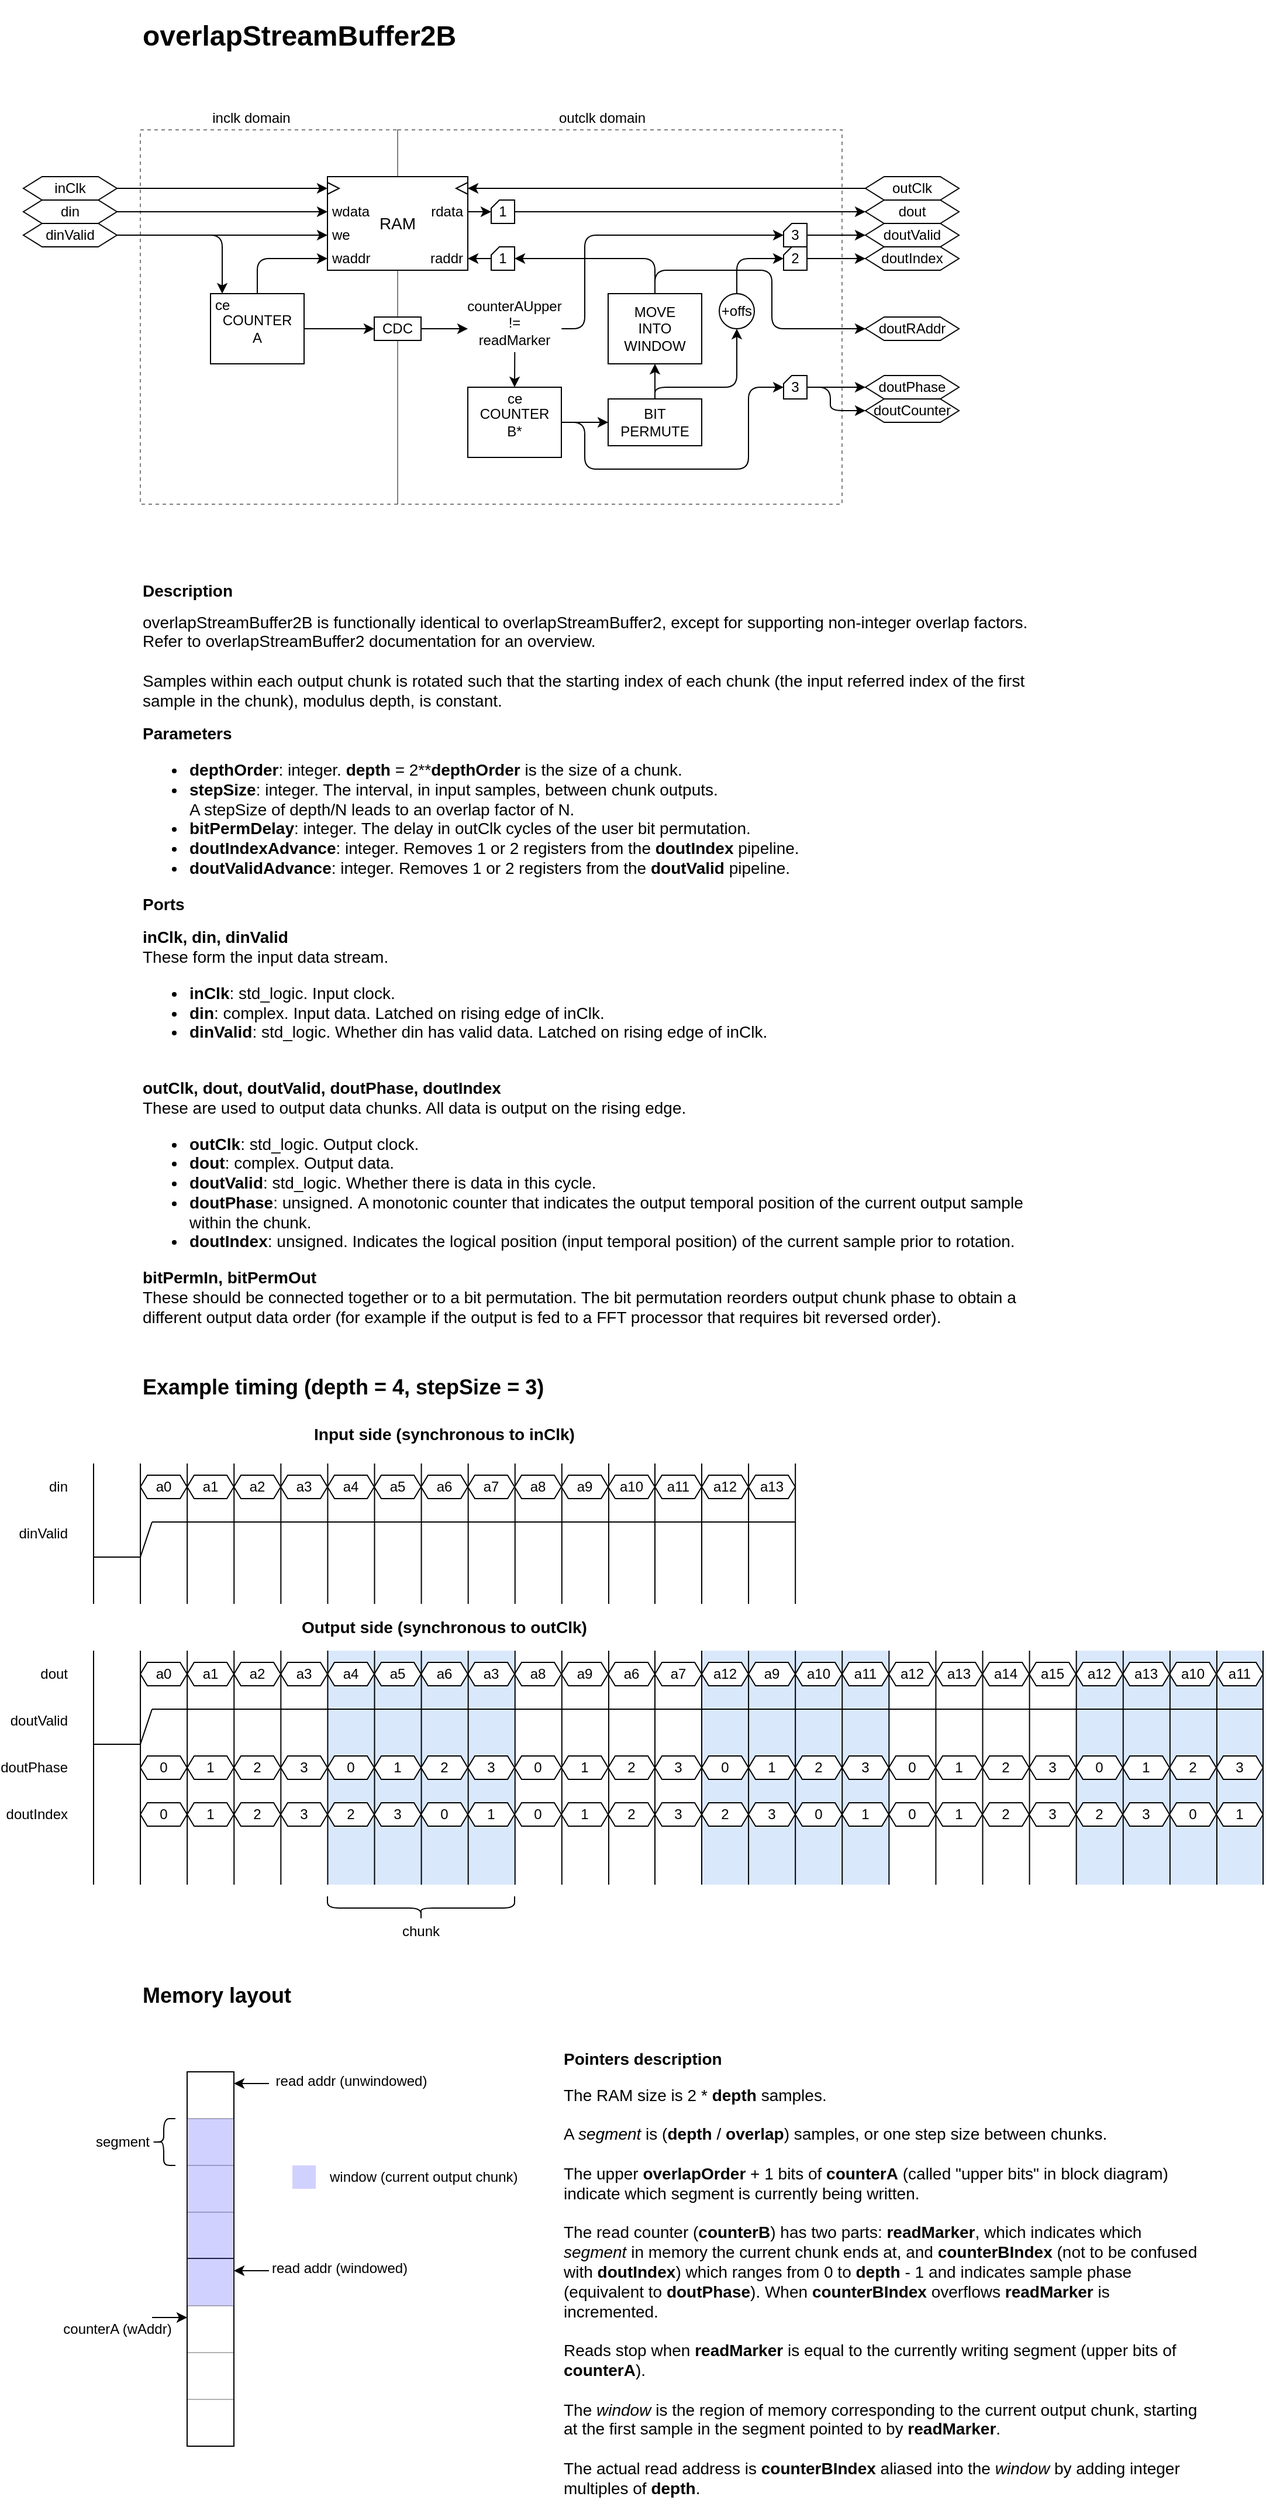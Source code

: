 <mxfile version="12.5.3" type="device"><diagram id="xeB8xeySdHdrfTj55RFs" name="Page-1"><mxGraphModel dx="1014" dy="604" grid="1" gridSize="10" guides="1" tooltips="1" connect="1" arrows="1" fold="1" page="1" pageScale="1" pageWidth="1200" pageHeight="2500" math="0" shadow="0"><root><mxCell id="0"/><mxCell id="1" parent="0"/><mxCell id="kxmxO0SaUrNQi4WjiAiA-177" value="" style="rounded=0;whiteSpace=wrap;html=1;fillColor=none;fontSize=12;align=left;dashed=1;opacity=50;" parent="1" vertex="1"><mxGeometry x="160" y="140" width="220" height="320" as="geometry"/></mxCell><mxCell id="kxmxO0SaUrNQi4WjiAiA-182" value="" style="rounded=0;whiteSpace=wrap;html=1;fillColor=none;fontSize=12;align=left;dashed=1;opacity=50;" parent="1" vertex="1"><mxGeometry x="380" y="140" width="380" height="320" as="geometry"/></mxCell><mxCell id="kxmxO0SaUrNQi4WjiAiA-6" value="" style="group" parent="1" vertex="1" connectable="0"><mxGeometry x="320" y="180" width="120" height="80" as="geometry"/></mxCell><mxCell id="kxmxO0SaUrNQi4WjiAiA-1" value="RAM" style="rounded=0;whiteSpace=wrap;html=1;fontSize=14;" parent="kxmxO0SaUrNQi4WjiAiA-6" vertex="1"><mxGeometry width="120" height="80" as="geometry"/></mxCell><mxCell id="kxmxO0SaUrNQi4WjiAiA-2" value="waddr" style="text;html=1;strokeColor=none;fillColor=none;align=left;verticalAlign=middle;whiteSpace=wrap;rounded=0;fontSize=12;spacingLeft=2;" parent="kxmxO0SaUrNQi4WjiAiA-6" vertex="1"><mxGeometry y="60" width="40" height="20" as="geometry"/></mxCell><mxCell id="kxmxO0SaUrNQi4WjiAiA-3" value="wdata" style="text;html=1;strokeColor=none;fillColor=none;align=left;verticalAlign=middle;whiteSpace=wrap;rounded=0;fontSize=12;spacingLeft=2;" parent="kxmxO0SaUrNQi4WjiAiA-6" vertex="1"><mxGeometry y="20" width="40" height="20" as="geometry"/></mxCell><mxCell id="kxmxO0SaUrNQi4WjiAiA-4" value="rdata" style="text;html=1;strokeColor=none;fillColor=none;align=right;verticalAlign=middle;whiteSpace=wrap;rounded=0;fontSize=12;spacingLeft=0;spacingRight=2;" parent="kxmxO0SaUrNQi4WjiAiA-6" vertex="1"><mxGeometry x="80" y="20" width="40" height="20" as="geometry"/></mxCell><mxCell id="kxmxO0SaUrNQi4WjiAiA-5" value="raddr" style="text;html=1;strokeColor=none;fillColor=none;align=right;verticalAlign=middle;whiteSpace=wrap;rounded=0;fontSize=12;spacingLeft=0;spacingRight=2;" parent="kxmxO0SaUrNQi4WjiAiA-6" vertex="1"><mxGeometry x="80" y="60" width="40" height="20" as="geometry"/></mxCell><mxCell id="kxmxO0SaUrNQi4WjiAiA-57" value="we" style="text;html=1;strokeColor=none;fillColor=none;align=left;verticalAlign=middle;whiteSpace=wrap;rounded=0;fontSize=12;spacingLeft=2;" parent="kxmxO0SaUrNQi4WjiAiA-6" vertex="1"><mxGeometry y="40" width="40" height="20" as="geometry"/></mxCell><mxCell id="kxmxO0SaUrNQi4WjiAiA-76" value="" style="group" parent="kxmxO0SaUrNQi4WjiAiA-6" vertex="1" connectable="0"><mxGeometry y="5" width="10" height="10" as="geometry"/></mxCell><mxCell id="kxmxO0SaUrNQi4WjiAiA-77" value="" style="rounded=0;whiteSpace=wrap;html=1;fontSize=12;align=right;strokeColor=none;fillColor=none;" parent="kxmxO0SaUrNQi4WjiAiA-76" vertex="1"><mxGeometry width="10" height="10" as="geometry"/></mxCell><mxCell id="kxmxO0SaUrNQi4WjiAiA-78" value="" style="endArrow=none;html=1;strokeColor=#000000;fontSize=12;rounded=0;" parent="kxmxO0SaUrNQi4WjiAiA-76" edge="1"><mxGeometry width="50" height="50" relative="1" as="geometry"><mxPoint as="sourcePoint"/><mxPoint y="10" as="targetPoint"/><Array as="points"><mxPoint x="10" y="5"/></Array></mxGeometry></mxCell><mxCell id="kxmxO0SaUrNQi4WjiAiA-108" value="" style="group;rotation=-180;" parent="kxmxO0SaUrNQi4WjiAiA-6" vertex="1" connectable="0"><mxGeometry x="110" y="5" width="10" height="10" as="geometry"/></mxCell><mxCell id="kxmxO0SaUrNQi4WjiAiA-109" value="" style="rounded=0;whiteSpace=wrap;html=1;fontSize=12;align=right;strokeColor=none;fillColor=none;rotation=-180;" parent="kxmxO0SaUrNQi4WjiAiA-108" vertex="1"><mxGeometry width="10" height="10" as="geometry"/></mxCell><mxCell id="kxmxO0SaUrNQi4WjiAiA-110" value="" style="endArrow=none;html=1;strokeColor=#000000;fontSize=12;rounded=0;" parent="kxmxO0SaUrNQi4WjiAiA-108" edge="1"><mxGeometry width="50" height="50" relative="1" as="geometry"><mxPoint x="10" y="10" as="sourcePoint"/><mxPoint x="10" as="targetPoint"/><Array as="points"><mxPoint y="5"/></Array></mxGeometry></mxCell><mxCell id="kxmxO0SaUrNQi4WjiAiA-284" style="edgeStyle=orthogonalEdgeStyle;rounded=1;orthogonalLoop=1;jettySize=auto;html=1;exitX=1;exitY=0.5;exitDx=0;exitDy=0;entryX=0;entryY=0.5;entryDx=0;entryDy=0;strokeColor=#000000;fontSize=12;" parent="1" source="kxmxO0SaUrNQi4WjiAiA-9" target="kxmxO0SaUrNQi4WjiAiA-3" edge="1"><mxGeometry relative="1" as="geometry"/></mxCell><mxCell id="kxmxO0SaUrNQi4WjiAiA-9" value="din" style="shape=hexagon;perimeter=hexagonPerimeter2;whiteSpace=wrap;html=1;fontSize=12;align=center;size=0.2;" parent="1" vertex="1"><mxGeometry x="60" y="200" width="80" height="20" as="geometry"/></mxCell><mxCell id="kxmxO0SaUrNQi4WjiAiA-283" style="edgeStyle=orthogonalEdgeStyle;rounded=1;orthogonalLoop=1;jettySize=auto;html=1;exitX=1;exitY=0.5;exitDx=0;exitDy=0;entryX=0;entryY=0.5;entryDx=0;entryDy=0;strokeColor=#000000;fontSize=12;" parent="1" source="kxmxO0SaUrNQi4WjiAiA-68" target="kxmxO0SaUrNQi4WjiAiA-77" edge="1"><mxGeometry relative="1" as="geometry"/></mxCell><mxCell id="kxmxO0SaUrNQi4WjiAiA-68" value="inClk" style="shape=hexagon;perimeter=hexagonPerimeter2;whiteSpace=wrap;html=1;fontSize=12;align=center;size=0.2;" parent="1" vertex="1"><mxGeometry x="60" y="180" width="80" height="20" as="geometry"/></mxCell><mxCell id="kxmxO0SaUrNQi4WjiAiA-100" value="" style="group" parent="1" vertex="1" connectable="0"><mxGeometry x="440" y="360" width="80" height="60" as="geometry"/></mxCell><mxCell id="kxmxO0SaUrNQi4WjiAiA-297" value="" style="group" parent="kxmxO0SaUrNQi4WjiAiA-100" vertex="1" connectable="0"><mxGeometry width="80" height="60" as="geometry"/></mxCell><mxCell id="kxmxO0SaUrNQi4WjiAiA-101" value="COUNTER&lt;br&gt;B*" style="rounded=0;whiteSpace=wrap;html=1;fontSize=12;align=center;" parent="kxmxO0SaUrNQi4WjiAiA-297" vertex="1"><mxGeometry width="80" height="60" as="geometry"/></mxCell><mxCell id="kxmxO0SaUrNQi4WjiAiA-113" value="ce" style="text;html=1;strokeColor=none;fillColor=none;align=left;verticalAlign=middle;whiteSpace=wrap;rounded=0;fontSize=12;spacingLeft=2;spacingRight=0;" parent="kxmxO0SaUrNQi4WjiAiA-297" vertex="1"><mxGeometry x="30" width="20" height="20" as="geometry"/></mxCell><mxCell id="kxmxO0SaUrNQi4WjiAiA-111" style="edgeStyle=orthogonalEdgeStyle;rounded=1;orthogonalLoop=1;jettySize=auto;html=1;exitX=1;exitY=0.5;exitDx=0;exitDy=0;strokeColor=#000000;fontSize=12;entryX=0;entryY=0.5;entryDx=0;entryDy=0;" parent="1" source="kxmxO0SaUrNQi4WjiAiA-210" target="kxmxO0SaUrNQi4WjiAiA-123" edge="1"><mxGeometry relative="1" as="geometry"><mxPoint x="580" y="210" as="targetPoint"/></mxGeometry></mxCell><mxCell id="kxmxO0SaUrNQi4WjiAiA-123" value="dout" style="shape=hexagon;perimeter=hexagonPerimeter2;whiteSpace=wrap;html=1;fontSize=12;align=center;size=0.2;" parent="1" vertex="1"><mxGeometry x="780" y="200" width="80" height="20" as="geometry"/></mxCell><mxCell id="kxmxO0SaUrNQi4WjiAiA-124" value="doutPhase" style="shape=hexagon;perimeter=hexagonPerimeter2;whiteSpace=wrap;html=1;fontSize=12;align=center;size=0.2;" parent="1" vertex="1"><mxGeometry x="780" y="350" width="80" height="20" as="geometry"/></mxCell><mxCell id="kxmxO0SaUrNQi4WjiAiA-132" style="edgeStyle=orthogonalEdgeStyle;rounded=1;orthogonalLoop=1;jettySize=auto;html=1;exitX=0;exitY=0.5;exitDx=0;exitDy=0;entryX=0;entryY=0.5;entryDx=0;entryDy=0;strokeColor=#000000;fontSize=12;" parent="1" source="kxmxO0SaUrNQi4WjiAiA-129" target="kxmxO0SaUrNQi4WjiAiA-109" edge="1"><mxGeometry relative="1" as="geometry"><Array as="points"><mxPoint x="580" y="190"/><mxPoint x="580" y="190"/></Array></mxGeometry></mxCell><mxCell id="kxmxO0SaUrNQi4WjiAiA-129" value="outClk" style="shape=hexagon;perimeter=hexagonPerimeter2;whiteSpace=wrap;html=1;fontSize=12;align=center;size=0.2;" parent="1" vertex="1"><mxGeometry x="780" y="180" width="80" height="20" as="geometry"/></mxCell><mxCell id="kxmxO0SaUrNQi4WjiAiA-155" value="" style="group" parent="1" vertex="1" connectable="0"><mxGeometry x="220" y="280" width="80" height="60" as="geometry"/></mxCell><mxCell id="kxmxO0SaUrNQi4WjiAiA-156" value="COUNTER&lt;br&gt;A" style="rounded=0;whiteSpace=wrap;html=1;fontSize=12;align=center;" parent="kxmxO0SaUrNQi4WjiAiA-155" vertex="1"><mxGeometry width="80" height="60" as="geometry"/></mxCell><mxCell id="kxmxO0SaUrNQi4WjiAiA-285" value="ce" style="text;html=1;strokeColor=none;fillColor=none;align=left;verticalAlign=middle;whiteSpace=wrap;rounded=0;fontSize=12;spacingLeft=2;" parent="kxmxO0SaUrNQi4WjiAiA-155" vertex="1"><mxGeometry width="20" height="20" as="geometry"/></mxCell><mxCell id="kxmxO0SaUrNQi4WjiAiA-178" value="inclk domain" style="text;html=1;strokeColor=none;fillColor=none;align=center;verticalAlign=middle;whiteSpace=wrap;rounded=0;dashed=1;fontSize=12;opacity=50;" parent="1" vertex="1"><mxGeometry x="210" y="120" width="90" height="20" as="geometry"/></mxCell><mxCell id="kxmxO0SaUrNQi4WjiAiA-185" value="outclk domain" style="text;html=1;strokeColor=none;fillColor=none;align=center;verticalAlign=middle;whiteSpace=wrap;rounded=0;dashed=1;fontSize=12;opacity=50;" parent="1" vertex="1"><mxGeometry x="510" y="120" width="90" height="20" as="geometry"/></mxCell><mxCell id="kxmxO0SaUrNQi4WjiAiA-186" style="edgeStyle=orthogonalEdgeStyle;rounded=1;orthogonalLoop=1;jettySize=auto;html=1;exitX=0.5;exitY=0;exitDx=0;exitDy=0;entryX=0;entryY=0.5;entryDx=0;entryDy=0;strokeColor=#000000;fontSize=12;" parent="1" source="kxmxO0SaUrNQi4WjiAiA-156" target="kxmxO0SaUrNQi4WjiAiA-2" edge="1"><mxGeometry relative="1" as="geometry"><Array as="points"><mxPoint x="260" y="250"/></Array></mxGeometry></mxCell><mxCell id="kxmxO0SaUrNQi4WjiAiA-294" style="edgeStyle=orthogonalEdgeStyle;rounded=1;orthogonalLoop=1;jettySize=auto;html=1;exitX=1;exitY=0.5;exitDx=0;exitDy=0;strokeColor=#000000;fontSize=12;" parent="1" source="kxmxO0SaUrNQi4WjiAiA-204" edge="1"><mxGeometry relative="1" as="geometry"><mxPoint x="440" y="310" as="targetPoint"/></mxGeometry></mxCell><mxCell id="kxmxO0SaUrNQi4WjiAiA-204" value="CDC" style="rounded=0;whiteSpace=wrap;html=1;fontSize=12;align=center;" parent="1" vertex="1"><mxGeometry x="360" y="300" width="40" height="20" as="geometry"/></mxCell><mxCell id="kxmxO0SaUrNQi4WjiAiA-208" value="doutValid" style="shape=hexagon;perimeter=hexagonPerimeter2;whiteSpace=wrap;html=1;fontSize=12;align=center;size=0.2;" parent="1" vertex="1"><mxGeometry x="780" y="220" width="80" height="20" as="geometry"/></mxCell><mxCell id="kxmxO0SaUrNQi4WjiAiA-210" value="1" style="shape=card;whiteSpace=wrap;html=1;fillColor=none;fontSize=12;align=center;arcSize=10;size=7;" parent="1" vertex="1"><mxGeometry x="460" y="200" width="20" height="20" as="geometry"/></mxCell><mxCell id="kxmxO0SaUrNQi4WjiAiA-212" style="edgeStyle=orthogonalEdgeStyle;rounded=1;orthogonalLoop=1;jettySize=auto;html=1;exitX=1;exitY=0.5;exitDx=0;exitDy=0;strokeColor=#000000;fontSize=12;entryX=0;entryY=0.5;entryDx=0;entryDy=0;" parent="1" source="kxmxO0SaUrNQi4WjiAiA-4" target="kxmxO0SaUrNQi4WjiAiA-210" edge="1"><mxGeometry relative="1" as="geometry"><mxPoint x="580.333" y="210.333" as="targetPoint"/><mxPoint x="440.333" y="210.333" as="sourcePoint"/></mxGeometry></mxCell><mxCell id="kxmxO0SaUrNQi4WjiAiA-217" style="edgeStyle=orthogonalEdgeStyle;rounded=1;orthogonalLoop=1;jettySize=auto;html=1;exitX=1;exitY=0.5;exitDx=0;exitDy=0;exitPerimeter=0;entryX=0;entryY=0.5;entryDx=0;entryDy=0;strokeColor=#000000;fontSize=12;" parent="1" source="kxmxO0SaUrNQi4WjiAiA-214" target="kxmxO0SaUrNQi4WjiAiA-208" edge="1"><mxGeometry relative="1" as="geometry"/></mxCell><mxCell id="kxmxO0SaUrNQi4WjiAiA-214" value="3" style="shape=card;whiteSpace=wrap;html=1;fillColor=none;fontSize=12;align=center;arcSize=10;size=7;" parent="1" vertex="1"><mxGeometry x="710" y="220" width="20" height="20" as="geometry"/></mxCell><mxCell id="kxmxO0SaUrNQi4WjiAiA-245" value="" style="group" parent="1" vertex="1" connectable="0"><mxGeometry x="560" y="370" width="80" height="40" as="geometry"/></mxCell><mxCell id="kxmxO0SaUrNQi4WjiAiA-246" value="BIT&lt;br&gt;PERMUTE" style="rounded=0;whiteSpace=wrap;html=1;fontSize=12;align=center;" parent="kxmxO0SaUrNQi4WjiAiA-245" vertex="1"><mxGeometry width="80" height="40" as="geometry"/></mxCell><mxCell id="kxmxO0SaUrNQi4WjiAiA-266" style="edgeStyle=orthogonalEdgeStyle;rounded=1;orthogonalLoop=1;jettySize=auto;html=1;exitX=1;exitY=0.5;exitDx=0;exitDy=0;exitPerimeter=0;entryX=0;entryY=0.5;entryDx=0;entryDy=0;strokeColor=#000000;fontSize=12;" parent="1" source="kxmxO0SaUrNQi4WjiAiA-262" target="kxmxO0SaUrNQi4WjiAiA-124" edge="1"><mxGeometry relative="1" as="geometry"/></mxCell><mxCell id="8FXdi6bb0DFdrvZyGxB8-2" style="edgeStyle=orthogonalEdgeStyle;rounded=1;orthogonalLoop=1;jettySize=auto;html=1;exitX=1;exitY=0.5;exitDx=0;exitDy=0;exitPerimeter=0;entryX=0;entryY=0.5;entryDx=0;entryDy=0;" parent="1" source="kxmxO0SaUrNQi4WjiAiA-262" target="8FXdi6bb0DFdrvZyGxB8-1" edge="1"><mxGeometry relative="1" as="geometry"><Array as="points"><mxPoint x="750" y="360"/><mxPoint x="750" y="380"/></Array></mxGeometry></mxCell><mxCell id="kxmxO0SaUrNQi4WjiAiA-262" value="3" style="shape=card;whiteSpace=wrap;html=1;fillColor=none;fontSize=12;align=center;arcSize=10;size=7;" parent="1" vertex="1"><mxGeometry x="710" y="350" width="20" height="20" as="geometry"/></mxCell><mxCell id="kxmxO0SaUrNQi4WjiAiA-267" value="doutIndex" style="shape=hexagon;perimeter=hexagonPerimeter2;whiteSpace=wrap;html=1;fontSize=12;align=center;size=0.2;" parent="1" vertex="1"><mxGeometry x="780" y="240" width="80" height="20" as="geometry"/></mxCell><mxCell id="kxmxO0SaUrNQi4WjiAiA-270" style="edgeStyle=orthogonalEdgeStyle;rounded=1;orthogonalLoop=1;jettySize=auto;html=1;exitX=1;exitY=0.5;exitDx=0;exitDy=0;exitPerimeter=0;entryX=0;entryY=0.5;entryDx=0;entryDy=0;strokeColor=#000000;fontSize=12;" parent="1" source="kxmxO0SaUrNQi4WjiAiA-273" target="kxmxO0SaUrNQi4WjiAiA-267" edge="1"><mxGeometry relative="1" as="geometry"/></mxCell><mxCell id="kxmxO0SaUrNQi4WjiAiA-273" value="2" style="shape=card;whiteSpace=wrap;html=1;fillColor=none;fontSize=12;align=center;arcSize=10;size=7;" parent="1" vertex="1"><mxGeometry x="710" y="240" width="20" height="20" as="geometry"/></mxCell><mxCell id="kxmxO0SaUrNQi4WjiAiA-280" style="edgeStyle=orthogonalEdgeStyle;rounded=1;orthogonalLoop=1;jettySize=auto;html=1;entryX=1;entryY=0.5;entryDx=0;entryDy=0;strokeColor=#000000;fontSize=12;" parent="1" source="kxmxO0SaUrNQi4WjiAiA-278" target="kxmxO0SaUrNQi4WjiAiA-5" edge="1"><mxGeometry relative="1" as="geometry"/></mxCell><mxCell id="kxmxO0SaUrNQi4WjiAiA-278" value="1" style="shape=card;whiteSpace=wrap;html=1;fillColor=none;fontSize=12;align=center;arcSize=10;size=7;" parent="1" vertex="1"><mxGeometry x="460" y="240" width="20" height="20" as="geometry"/></mxCell><mxCell id="kxmxO0SaUrNQi4WjiAiA-287" style="edgeStyle=orthogonalEdgeStyle;rounded=1;orthogonalLoop=1;jettySize=auto;html=1;exitX=1;exitY=0.5;exitDx=0;exitDy=0;entryX=0;entryY=0.5;entryDx=0;entryDy=0;strokeColor=#000000;fontSize=12;" parent="1" source="kxmxO0SaUrNQi4WjiAiA-286" target="kxmxO0SaUrNQi4WjiAiA-57" edge="1"><mxGeometry relative="1" as="geometry"/></mxCell><mxCell id="kxmxO0SaUrNQi4WjiAiA-288" style="edgeStyle=orthogonalEdgeStyle;rounded=1;orthogonalLoop=1;jettySize=auto;html=1;exitX=1;exitY=0.5;exitDx=0;exitDy=0;entryX=0.5;entryY=0;entryDx=0;entryDy=0;strokeColor=#000000;fontSize=12;" parent="1" source="kxmxO0SaUrNQi4WjiAiA-286" target="kxmxO0SaUrNQi4WjiAiA-285" edge="1"><mxGeometry relative="1" as="geometry"/></mxCell><mxCell id="kxmxO0SaUrNQi4WjiAiA-286" value="dinValid" style="shape=hexagon;perimeter=hexagonPerimeter2;whiteSpace=wrap;html=1;fontSize=12;align=center;size=0.2;" parent="1" vertex="1"><mxGeometry x="60" y="220" width="80" height="20" as="geometry"/></mxCell><mxCell id="kxmxO0SaUrNQi4WjiAiA-289" style="edgeStyle=orthogonalEdgeStyle;rounded=1;orthogonalLoop=1;jettySize=auto;html=1;exitX=1;exitY=0.5;exitDx=0;exitDy=0;entryX=0;entryY=0.5;entryDx=0;entryDy=0;strokeColor=#000000;fontSize=12;" parent="1" source="kxmxO0SaUrNQi4WjiAiA-156" target="kxmxO0SaUrNQi4WjiAiA-204" edge="1"><mxGeometry relative="1" as="geometry"/></mxCell><mxCell id="kxmxO0SaUrNQi4WjiAiA-295" value="" style="group" parent="1" vertex="1" connectable="0"><mxGeometry x="560" y="280" width="80" height="60" as="geometry"/></mxCell><mxCell id="kxmxO0SaUrNQi4WjiAiA-296" value="MOVE&lt;br&gt;INTO&lt;br&gt;WINDOW" style="rounded=0;whiteSpace=wrap;html=1;fontSize=12;align=center;" parent="kxmxO0SaUrNQi4WjiAiA-295" vertex="1"><mxGeometry width="80" height="60" as="geometry"/></mxCell><mxCell id="kxmxO0SaUrNQi4WjiAiA-299" style="edgeStyle=orthogonalEdgeStyle;rounded=1;orthogonalLoop=1;jettySize=auto;html=1;exitX=0.5;exitY=1;exitDx=0;exitDy=0;entryX=0.5;entryY=0;entryDx=0;entryDy=0;strokeColor=#000000;fontSize=12;" parent="1" target="kxmxO0SaUrNQi4WjiAiA-113" edge="1"><mxGeometry relative="1" as="geometry"><mxPoint x="480.143" y="330" as="sourcePoint"/></mxGeometry></mxCell><mxCell id="kxmxO0SaUrNQi4WjiAiA-300" style="edgeStyle=orthogonalEdgeStyle;rounded=1;orthogonalLoop=1;jettySize=auto;html=1;exitX=1;exitY=0.5;exitDx=0;exitDy=0;entryX=0;entryY=0.5;entryDx=0;entryDy=0;strokeColor=#000000;fontSize=12;" parent="1" source="kxmxO0SaUrNQi4WjiAiA-101" target="kxmxO0SaUrNQi4WjiAiA-246" edge="1"><mxGeometry relative="1" as="geometry"/></mxCell><mxCell id="kxmxO0SaUrNQi4WjiAiA-301" style="edgeStyle=orthogonalEdgeStyle;rounded=1;orthogonalLoop=1;jettySize=auto;html=1;exitX=0.5;exitY=0;exitDx=0;exitDy=0;entryX=0.5;entryY=1;entryDx=0;entryDy=0;strokeColor=#000000;fontSize=12;" parent="1" source="kxmxO0SaUrNQi4WjiAiA-246" target="kxmxO0SaUrNQi4WjiAiA-296" edge="1"><mxGeometry relative="1" as="geometry"/></mxCell><mxCell id="kxmxO0SaUrNQi4WjiAiA-302" style="edgeStyle=orthogonalEdgeStyle;rounded=1;orthogonalLoop=1;jettySize=auto;html=1;exitX=1;exitY=0.5;exitDx=0;exitDy=0;strokeColor=#000000;fontSize=12;" parent="1" source="kxmxO0SaUrNQi4WjiAiA-101" target="kxmxO0SaUrNQi4WjiAiA-262" edge="1"><mxGeometry relative="1" as="geometry"><Array as="points"><mxPoint x="540" y="390"/><mxPoint x="540" y="430"/><mxPoint x="680" y="430"/><mxPoint x="680" y="360"/></Array></mxGeometry></mxCell><mxCell id="kxmxO0SaUrNQi4WjiAiA-303" style="edgeStyle=orthogonalEdgeStyle;rounded=1;orthogonalLoop=1;jettySize=auto;html=1;exitX=0.5;exitY=0;exitDx=0;exitDy=0;entryX=1;entryY=0.5;entryDx=0;entryDy=0;entryPerimeter=0;strokeColor=#000000;fontSize=12;" parent="1" source="kxmxO0SaUrNQi4WjiAiA-296" target="kxmxO0SaUrNQi4WjiAiA-278" edge="1"><mxGeometry relative="1" as="geometry"/></mxCell><mxCell id="kxmxO0SaUrNQi4WjiAiA-306" style="edgeStyle=orthogonalEdgeStyle;rounded=1;orthogonalLoop=1;jettySize=auto;html=1;exitX=1;exitY=0.5;exitDx=0;exitDy=0;strokeColor=#000000;fontSize=12;" parent="1" target="kxmxO0SaUrNQi4WjiAiA-214" edge="1"><mxGeometry relative="1" as="geometry"><mxPoint x="520.143" y="310" as="sourcePoint"/><Array as="points"><mxPoint x="540" y="310"/><mxPoint x="540" y="230"/></Array></mxGeometry></mxCell><mxCell id="kxmxO0SaUrNQi4WjiAiA-359" value="counterAUpper&lt;br&gt;!=&lt;br&gt;readMarker" style="text;html=1;strokeColor=none;fillColor=none;align=center;verticalAlign=middle;whiteSpace=wrap;rounded=0;fontSize=12;" parent="1" vertex="1"><mxGeometry x="440" y="280" width="80" height="50" as="geometry"/></mxCell><mxCell id="nl0uzTNfcnlMuNUmCWsc-4" style="edgeStyle=orthogonalEdgeStyle;rounded=1;orthogonalLoop=1;jettySize=auto;html=1;exitX=0.5;exitY=0;exitDx=0;exitDy=0;strokeColor=#000000;fontSize=12;" parent="1" source="nl0uzTNfcnlMuNUmCWsc-2" target="kxmxO0SaUrNQi4WjiAiA-273" edge="1"><mxGeometry relative="1" as="geometry"><Array as="points"><mxPoint x="670" y="250"/><mxPoint x="705" y="250"/><mxPoint x="705" y="250"/></Array></mxGeometry></mxCell><mxCell id="nl0uzTNfcnlMuNUmCWsc-2" value="+offs" style="ellipse;whiteSpace=wrap;html=1;aspect=fixed;fontSize=12;" parent="1" vertex="1"><mxGeometry x="655" y="280" width="30" height="30" as="geometry"/></mxCell><mxCell id="nl0uzTNfcnlMuNUmCWsc-3" style="edgeStyle=orthogonalEdgeStyle;rounded=1;orthogonalLoop=1;jettySize=auto;html=1;exitX=0.5;exitY=0;exitDx=0;exitDy=0;entryX=0.5;entryY=1;entryDx=0;entryDy=0;strokeColor=#000000;fontSize=12;" parent="1" source="kxmxO0SaUrNQi4WjiAiA-246" target="nl0uzTNfcnlMuNUmCWsc-2" edge="1"><mxGeometry relative="1" as="geometry"><Array as="points"><mxPoint x="600" y="360"/><mxPoint x="670" y="360"/></Array></mxGeometry></mxCell><mxCell id="l_3qYstCKNaJHSznynMm-1" value="&lt;h1 style=&quot;font-size: 14px&quot;&gt;Description&lt;/h1&gt;&lt;div style=&quot;font-size: 14px&quot;&gt;overlapStreamBuffer2B is functionally identical to&amp;nbsp;overlapStreamBuffer2, except for supporting non-integer overlap factors. Refer to&amp;nbsp;overlapStreamBuffer2 documentation for an overview.&lt;/div&gt;&lt;div style=&quot;font-size: 14px&quot;&gt;&lt;br style=&quot;font-size: 14px&quot;&gt;&lt;/div&gt;&lt;div style=&quot;font-size: 14px&quot;&gt;Samples within each output chunk is rotated such that the starting index of each chunk (the input referred index of the first sample in the chunk), modulus depth, is constant.&lt;/div&gt;&lt;h2 style=&quot;font-size: 14px&quot;&gt;Parameters&lt;/h2&gt;&lt;div style=&quot;font-size: 14px&quot;&gt;&lt;ul style=&quot;font-size: 14px&quot;&gt;&lt;li style=&quot;font-size: 14px&quot;&gt;&lt;b style=&quot;font-size: 14px&quot;&gt;depthOrder&lt;/b&gt;: integer.&amp;nbsp;&lt;b style=&quot;font-size: 14px&quot;&gt;depth&lt;/b&gt; = 2**&lt;b style=&quot;font-size: 14px&quot;&gt;depthOrder&lt;/b&gt; is the size of a chunk.&lt;/li&gt;&lt;li style=&quot;font-size: 14px&quot;&gt;&lt;b&gt;stepSize&lt;/b&gt;: integer. The interval, in input samples, between chunk outputs.&lt;br&gt;A stepSize of depth/N leads to an overlap factor of N.&lt;/li&gt;&lt;li style=&quot;font-size: 14px&quot;&gt;&lt;b style=&quot;font-size: 14px&quot;&gt;bitPermDelay&lt;/b&gt;: integer. The delay in&amp;nbsp;outClk cycles of the user bit permutation.&lt;/li&gt;&lt;li style=&quot;font-size: 14px&quot;&gt;&lt;b style=&quot;font-size: 14px&quot;&gt;doutIndexAdvance&lt;/b&gt;: integer. Removes 1 or 2 registers from the &lt;b style=&quot;font-size: 14px&quot;&gt;doutIndex&lt;/b&gt; pipeline.&lt;br style=&quot;font-size: 14px&quot;&gt;&lt;/li&gt;&lt;li style=&quot;font-size: 14px&quot;&gt;&lt;b style=&quot;font-size: 14px&quot;&gt;doutValidAdvance&lt;/b&gt;: integer. Removes 1 or 2 registers from the &lt;b style=&quot;font-size: 14px&quot;&gt;doutValid&lt;/b&gt; pipeline.&lt;br style=&quot;font-size: 14px&quot;&gt;&lt;/li&gt;&lt;/ul&gt;&lt;/div&gt;&lt;h2 style=&quot;font-size: 14px&quot;&gt;Ports&lt;/h2&gt;&lt;div style=&quot;font-size: 14px&quot;&gt;&lt;b style=&quot;font-size: 14px&quot;&gt;inClk, din, dinValid&lt;/b&gt;&lt;/div&gt;&lt;div style=&quot;font-size: 14px&quot;&gt;These form the input data stream.&lt;/div&gt;&lt;div style=&quot;font-size: 14px&quot;&gt;&lt;ul style=&quot;font-size: 14px&quot;&gt;&lt;li style=&quot;font-size: 14px&quot;&gt;&lt;b style=&quot;font-size: 14px&quot;&gt;inClk&lt;/b&gt;: std_logic. Input clock.&lt;/li&gt;&lt;li style=&quot;font-size: 14px&quot;&gt;&lt;b style=&quot;font-size: 14px&quot;&gt;din&lt;/b&gt;: complex. Input data. Latched on rising edge of inClk.&lt;/li&gt;&lt;li style=&quot;font-size: 14px&quot;&gt;&lt;b style=&quot;font-size: 14px&quot;&gt;dinValid&lt;/b&gt;: std_logic. Whether din has valid data. Latched on rising edge of inClk.&lt;/li&gt;&lt;/ul&gt;&lt;/div&gt;&lt;div style=&quot;font-size: 14px&quot;&gt;&lt;br style=&quot;font-size: 14px&quot;&gt;&lt;/div&gt;&lt;div style=&quot;font-size: 14px&quot;&gt;&lt;b style=&quot;font-size: 14px&quot;&gt;outClk, dout, doutValid, doutPhase, doutIndex&lt;/b&gt;&lt;/div&gt;&lt;div style=&quot;font-size: 14px&quot;&gt;These are used to output data chunks. All data is output on the rising edge.&lt;/div&gt;&lt;div style=&quot;font-size: 14px&quot;&gt;&lt;ul style=&quot;font-size: 14px&quot;&gt;&lt;li style=&quot;font-size: 14px&quot;&gt;&lt;b style=&quot;font-size: 14px&quot;&gt;outClk&lt;/b&gt;: std_logic. Output clock.&lt;/li&gt;&lt;li style=&quot;font-size: 14px&quot;&gt;&lt;b style=&quot;font-size: 14px&quot;&gt;dout&lt;/b&gt;: complex. Output data.&lt;/li&gt;&lt;li style=&quot;font-size: 14px&quot;&gt;&lt;b style=&quot;font-size: 14px&quot;&gt;doutValid&lt;/b&gt;: std_logic. Whether there is data in this cycle.&lt;/li&gt;&lt;li style=&quot;font-size: 14px&quot;&gt;&lt;b style=&quot;font-size: 14px&quot;&gt;doutPhase&lt;/b&gt;: unsigned.&lt;b style=&quot;font-size: 14px&quot;&gt;&amp;nbsp;&lt;/b&gt;A monotonic counter that indicates the output temporal position of the current output sample within the chunk.&lt;/li&gt;&lt;li style=&quot;font-size: 14px&quot;&gt;&lt;b style=&quot;font-size: 14px&quot;&gt;doutIndex&lt;/b&gt;: unsigned. Indicates the logical position (input temporal position) of the current sample prior to rotation.&lt;/li&gt;&lt;/ul&gt;&lt;div style=&quot;font-size: 14px&quot;&gt;&lt;b style=&quot;font-size: 14px&quot;&gt;bitPermIn,&amp;nbsp;bitPermOut&lt;/b&gt;&lt;br style=&quot;font-size: 14px&quot;&gt;&lt;/div&gt;&lt;/div&gt;&lt;div style=&quot;font-size: 14px&quot;&gt;These should be connected together or to a bit permutation. The bit permutation reorders output chunk phase to obtain a different output data order (for example if the output is fed to a FFT processor that requires bit reversed order).&lt;/div&gt;" style="text;html=1;strokeColor=none;fillColor=none;align=left;verticalAlign=top;whiteSpace=wrap;rounded=0;fontSize=14;" parent="1" vertex="1"><mxGeometry x="160" y="510" width="760" height="670" as="geometry"/></mxCell><mxCell id="uCAOcJZftCQq6N1LlfXG-337" value="&lt;h2&gt;Example timing (depth = 4, stepSize = 3)&lt;/h2&gt;" style="text;html=1;strokeColor=none;fillColor=none;align=left;verticalAlign=middle;whiteSpace=wrap;rounded=0;fontStyle=0" parent="1" vertex="1"><mxGeometry x="160" y="1200" width="360" height="30" as="geometry"/></mxCell><mxCell id="uCAOcJZftCQq6N1LlfXG-414" value="" style="group" parent="1" vertex="1" connectable="0"><mxGeometry x="40" y="1400" width="1080" height="340" as="geometry"/></mxCell><mxCell id="uCAOcJZftCQq6N1LlfXG-370" value="" style="rounded=0;whiteSpace=wrap;html=1;align=left;fillColor=#dae8fc;strokeColor=none;" parent="uCAOcJZftCQq6N1LlfXG-414" vertex="1"><mxGeometry x="920" y="40" width="160" height="200" as="geometry"/></mxCell><mxCell id="uCAOcJZftCQq6N1LlfXG-369" value="" style="rounded=0;whiteSpace=wrap;html=1;align=left;fillColor=#dae8fc;strokeColor=none;" parent="uCAOcJZftCQq6N1LlfXG-414" vertex="1"><mxGeometry x="600" y="40" width="160" height="200" as="geometry"/></mxCell><mxCell id="uCAOcJZftCQq6N1LlfXG-366" value="" style="rounded=0;whiteSpace=wrap;html=1;align=left;fillColor=#dae8fc;strokeColor=none;" parent="uCAOcJZftCQq6N1LlfXG-414" vertex="1"><mxGeometry x="280" y="40" width="160" height="200" as="geometry"/></mxCell><mxCell id="uCAOcJZftCQq6N1LlfXG-278" value="" style="endArrow=none;html=1;" parent="uCAOcJZftCQq6N1LlfXG-414" edge="1"><mxGeometry width="50" height="50" relative="1" as="geometry"><mxPoint x="130.0" y="90" as="sourcePoint"/><mxPoint x="1080" y="90" as="targetPoint"/></mxGeometry></mxCell><mxCell id="uCAOcJZftCQq6N1LlfXG-279" value="" style="endArrow=none;html=1;" parent="uCAOcJZftCQq6N1LlfXG-414" edge="1"><mxGeometry width="50" height="50" relative="1" as="geometry"><mxPoint x="120.0" y="120" as="sourcePoint"/><mxPoint x="130.0" y="90" as="targetPoint"/></mxGeometry></mxCell><mxCell id="uCAOcJZftCQq6N1LlfXG-280" value="" style="endArrow=none;html=1;" parent="uCAOcJZftCQq6N1LlfXG-414" edge="1"><mxGeometry width="50" height="50" relative="1" as="geometry"><mxPoint x="80" y="120" as="sourcePoint"/><mxPoint x="120.0" y="120" as="targetPoint"/></mxGeometry></mxCell><mxCell id="uCAOcJZftCQq6N1LlfXG-294" value="dout" style="text;html=1;strokeColor=none;fillColor=none;align=right;verticalAlign=middle;whiteSpace=wrap;rounded=0;" parent="uCAOcJZftCQq6N1LlfXG-414" vertex="1"><mxGeometry y="50" width="60" height="20" as="geometry"/></mxCell><mxCell id="uCAOcJZftCQq6N1LlfXG-295" value="doutValid" style="text;html=1;strokeColor=none;fillColor=none;align=right;verticalAlign=middle;whiteSpace=wrap;rounded=0;" parent="uCAOcJZftCQq6N1LlfXG-414" vertex="1"><mxGeometry y="90" width="60" height="20" as="geometry"/></mxCell><mxCell id="uCAOcJZftCQq6N1LlfXG-310" value="a0" style="shape=hexagon;perimeter=hexagonPerimeter2;whiteSpace=wrap;html=1;size=0.15;" parent="uCAOcJZftCQq6N1LlfXG-414" vertex="1"><mxGeometry x="120" y="50" width="40" height="20" as="geometry"/></mxCell><mxCell id="uCAOcJZftCQq6N1LlfXG-311" value="a1" style="shape=hexagon;perimeter=hexagonPerimeter2;whiteSpace=wrap;html=1;size=0.15;" parent="uCAOcJZftCQq6N1LlfXG-414" vertex="1"><mxGeometry x="160" y="50" width="40" height="20" as="geometry"/></mxCell><mxCell id="uCAOcJZftCQq6N1LlfXG-312" value="a2" style="shape=hexagon;perimeter=hexagonPerimeter2;whiteSpace=wrap;html=1;size=0.15;" parent="uCAOcJZftCQq6N1LlfXG-414" vertex="1"><mxGeometry x="200" y="50" width="40" height="20" as="geometry"/></mxCell><mxCell id="uCAOcJZftCQq6N1LlfXG-313" value="a3" style="shape=hexagon;perimeter=hexagonPerimeter2;whiteSpace=wrap;html=1;size=0.15;" parent="uCAOcJZftCQq6N1LlfXG-414" vertex="1"><mxGeometry x="240" y="50" width="40" height="20" as="geometry"/></mxCell><mxCell id="uCAOcJZftCQq6N1LlfXG-314" value="a4" style="shape=hexagon;perimeter=hexagonPerimeter2;whiteSpace=wrap;html=1;size=0.15;" parent="uCAOcJZftCQq6N1LlfXG-414" vertex="1"><mxGeometry x="280" y="50" width="40" height="20" as="geometry"/></mxCell><mxCell id="uCAOcJZftCQq6N1LlfXG-315" value="a5" style="shape=hexagon;perimeter=hexagonPerimeter2;whiteSpace=wrap;html=1;size=0.15;" parent="uCAOcJZftCQq6N1LlfXG-414" vertex="1"><mxGeometry x="320" y="50" width="40" height="20" as="geometry"/></mxCell><mxCell id="uCAOcJZftCQq6N1LlfXG-316" value="a6" style="shape=hexagon;perimeter=hexagonPerimeter2;whiteSpace=wrap;html=1;size=0.15;" parent="uCAOcJZftCQq6N1LlfXG-414" vertex="1"><mxGeometry x="360" y="50" width="40" height="20" as="geometry"/></mxCell><mxCell id="uCAOcJZftCQq6N1LlfXG-317" value="a3" style="shape=hexagon;perimeter=hexagonPerimeter2;whiteSpace=wrap;html=1;size=0.15;" parent="uCAOcJZftCQq6N1LlfXG-414" vertex="1"><mxGeometry x="400" y="50" width="40" height="20" as="geometry"/></mxCell><mxCell id="uCAOcJZftCQq6N1LlfXG-318" value="a8" style="shape=hexagon;perimeter=hexagonPerimeter2;whiteSpace=wrap;html=1;size=0.15;" parent="uCAOcJZftCQq6N1LlfXG-414" vertex="1"><mxGeometry x="440" y="50" width="40" height="20" as="geometry"/></mxCell><mxCell id="uCAOcJZftCQq6N1LlfXG-319" value="a9" style="shape=hexagon;perimeter=hexagonPerimeter2;whiteSpace=wrap;html=1;size=0.15;" parent="uCAOcJZftCQq6N1LlfXG-414" vertex="1"><mxGeometry x="480" y="50" width="40" height="20" as="geometry"/></mxCell><mxCell id="uCAOcJZftCQq6N1LlfXG-320" value="a6" style="shape=hexagon;perimeter=hexagonPerimeter2;whiteSpace=wrap;html=1;size=0.15;" parent="uCAOcJZftCQq6N1LlfXG-414" vertex="1"><mxGeometry x="520" y="50" width="40" height="20" as="geometry"/></mxCell><mxCell id="uCAOcJZftCQq6N1LlfXG-321" value="a7" style="shape=hexagon;perimeter=hexagonPerimeter2;whiteSpace=wrap;html=1;size=0.15;" parent="uCAOcJZftCQq6N1LlfXG-414" vertex="1"><mxGeometry x="560" y="50" width="40" height="20" as="geometry"/></mxCell><mxCell id="uCAOcJZftCQq6N1LlfXG-322" value="a12" style="shape=hexagon;perimeter=hexagonPerimeter2;whiteSpace=wrap;html=1;size=0.15;" parent="uCAOcJZftCQq6N1LlfXG-414" vertex="1"><mxGeometry x="600" y="50" width="40" height="20" as="geometry"/></mxCell><mxCell id="uCAOcJZftCQq6N1LlfXG-323" value="a9" style="shape=hexagon;perimeter=hexagonPerimeter2;whiteSpace=wrap;html=1;size=0.15;" parent="uCAOcJZftCQq6N1LlfXG-414" vertex="1"><mxGeometry x="640" y="50" width="40" height="20" as="geometry"/></mxCell><mxCell id="uCAOcJZftCQq6N1LlfXG-324" value="a10" style="shape=hexagon;perimeter=hexagonPerimeter2;whiteSpace=wrap;html=1;size=0.15;" parent="uCAOcJZftCQq6N1LlfXG-414" vertex="1"><mxGeometry x="680" y="50" width="40" height="20" as="geometry"/></mxCell><mxCell id="uCAOcJZftCQq6N1LlfXG-325" value="a11" style="shape=hexagon;perimeter=hexagonPerimeter2;whiteSpace=wrap;html=1;size=0.15;" parent="uCAOcJZftCQq6N1LlfXG-414" vertex="1"><mxGeometry x="720" y="50" width="40" height="20" as="geometry"/></mxCell><mxCell id="uCAOcJZftCQq6N1LlfXG-326" value="a12" style="shape=hexagon;perimeter=hexagonPerimeter2;whiteSpace=wrap;html=1;size=0.15;" parent="uCAOcJZftCQq6N1LlfXG-414" vertex="1"><mxGeometry x="760" y="50" width="40" height="20" as="geometry"/></mxCell><mxCell id="uCAOcJZftCQq6N1LlfXG-327" value="a13" style="shape=hexagon;perimeter=hexagonPerimeter2;whiteSpace=wrap;html=1;size=0.15;" parent="uCAOcJZftCQq6N1LlfXG-414" vertex="1"><mxGeometry x="800" y="50" width="40" height="20" as="geometry"/></mxCell><mxCell id="uCAOcJZftCQq6N1LlfXG-328" value="a14" style="shape=hexagon;perimeter=hexagonPerimeter2;whiteSpace=wrap;html=1;size=0.15;" parent="uCAOcJZftCQq6N1LlfXG-414" vertex="1"><mxGeometry x="840" y="50" width="40" height="20" as="geometry"/></mxCell><mxCell id="uCAOcJZftCQq6N1LlfXG-329" value="a15" style="shape=hexagon;perimeter=hexagonPerimeter2;whiteSpace=wrap;html=1;size=0.15;" parent="uCAOcJZftCQq6N1LlfXG-414" vertex="1"><mxGeometry x="880" y="50" width="40" height="20" as="geometry"/></mxCell><mxCell id="uCAOcJZftCQq6N1LlfXG-330" value="a12" style="shape=hexagon;perimeter=hexagonPerimeter2;whiteSpace=wrap;html=1;size=0.15;" parent="uCAOcJZftCQq6N1LlfXG-414" vertex="1"><mxGeometry x="920" y="50" width="40" height="20" as="geometry"/></mxCell><mxCell id="uCAOcJZftCQq6N1LlfXG-331" value="a13" style="shape=hexagon;perimeter=hexagonPerimeter2;whiteSpace=wrap;html=1;size=0.15;" parent="uCAOcJZftCQq6N1LlfXG-414" vertex="1"><mxGeometry x="960" y="50" width="40" height="20" as="geometry"/></mxCell><mxCell id="uCAOcJZftCQq6N1LlfXG-332" value="a10" style="shape=hexagon;perimeter=hexagonPerimeter2;whiteSpace=wrap;html=1;size=0.15;" parent="uCAOcJZftCQq6N1LlfXG-414" vertex="1"><mxGeometry x="1000" y="50" width="40" height="20" as="geometry"/></mxCell><mxCell id="uCAOcJZftCQq6N1LlfXG-333" value="a11" style="shape=hexagon;perimeter=hexagonPerimeter2;whiteSpace=wrap;html=1;size=0.15;" parent="uCAOcJZftCQq6N1LlfXG-414" vertex="1"><mxGeometry x="1040" y="50" width="40" height="20" as="geometry"/></mxCell><mxCell id="uCAOcJZftCQq6N1LlfXG-335" value="&lt;h3&gt;Output side (synchronous to outClk)&lt;/h3&gt;" style="text;html=1;strokeColor=none;fillColor=none;align=center;verticalAlign=middle;whiteSpace=wrap;rounded=0;fontStyle=0" parent="uCAOcJZftCQq6N1LlfXG-414" vertex="1"><mxGeometry x="80" width="600" height="40" as="geometry"/></mxCell><mxCell id="uCAOcJZftCQq6N1LlfXG-339" value="doutPhase" style="text;html=1;strokeColor=none;fillColor=none;align=right;verticalAlign=middle;whiteSpace=wrap;rounded=0;" parent="uCAOcJZftCQq6N1LlfXG-414" vertex="1"><mxGeometry y="130" width="60" height="20" as="geometry"/></mxCell><mxCell id="uCAOcJZftCQq6N1LlfXG-340" value="doutIndex" style="text;html=1;strokeColor=none;fillColor=none;align=right;verticalAlign=middle;whiteSpace=wrap;rounded=0;" parent="uCAOcJZftCQq6N1LlfXG-414" vertex="1"><mxGeometry y="170" width="60" height="20" as="geometry"/></mxCell><mxCell id="uCAOcJZftCQq6N1LlfXG-281" value="" style="endArrow=none;html=1;" parent="uCAOcJZftCQq6N1LlfXG-414" edge="1"><mxGeometry width="50" height="50" relative="1" as="geometry"><mxPoint x="80" y="240" as="sourcePoint"/><mxPoint x="80" y="40" as="targetPoint"/></mxGeometry></mxCell><mxCell id="uCAOcJZftCQq6N1LlfXG-282" value="" style="endArrow=none;html=1;" parent="uCAOcJZftCQq6N1LlfXG-414" edge="1"><mxGeometry width="50" height="50" relative="1" as="geometry"><mxPoint x="160.083" y="240" as="sourcePoint"/><mxPoint x="160.083" y="40" as="targetPoint"/></mxGeometry></mxCell><mxCell id="uCAOcJZftCQq6N1LlfXG-283" value="" style="endArrow=none;html=1;" parent="uCAOcJZftCQq6N1LlfXG-414" edge="1"><mxGeometry width="50" height="50" relative="1" as="geometry"><mxPoint x="200.125" y="240" as="sourcePoint"/><mxPoint x="200.125" y="40" as="targetPoint"/></mxGeometry></mxCell><mxCell id="uCAOcJZftCQq6N1LlfXG-284" value="" style="endArrow=none;html=1;" parent="uCAOcJZftCQq6N1LlfXG-414" edge="1"><mxGeometry width="50" height="50" relative="1" as="geometry"><mxPoint x="240.167" y="240" as="sourcePoint"/><mxPoint x="240.167" y="40" as="targetPoint"/></mxGeometry></mxCell><mxCell id="uCAOcJZftCQq6N1LlfXG-285" value="" style="endArrow=none;html=1;" parent="uCAOcJZftCQq6N1LlfXG-414" edge="1"><mxGeometry width="50" height="50" relative="1" as="geometry"><mxPoint x="280.209" y="240" as="sourcePoint"/><mxPoint x="280.209" y="40" as="targetPoint"/></mxGeometry></mxCell><mxCell id="uCAOcJZftCQq6N1LlfXG-286" value="" style="endArrow=none;html=1;" parent="uCAOcJZftCQq6N1LlfXG-414" edge="1"><mxGeometry width="50" height="50" relative="1" as="geometry"><mxPoint x="320.25" y="240" as="sourcePoint"/><mxPoint x="320.25" y="40" as="targetPoint"/></mxGeometry></mxCell><mxCell id="uCAOcJZftCQq6N1LlfXG-287" value="" style="endArrow=none;html=1;" parent="uCAOcJZftCQq6N1LlfXG-414" edge="1"><mxGeometry width="50" height="50" relative="1" as="geometry"><mxPoint x="360.292" y="240" as="sourcePoint"/><mxPoint x="360.292" y="40" as="targetPoint"/></mxGeometry></mxCell><mxCell id="uCAOcJZftCQq6N1LlfXG-288" value="" style="endArrow=none;html=1;" parent="uCAOcJZftCQq6N1LlfXG-414" edge="1"><mxGeometry width="50" height="50" relative="1" as="geometry"><mxPoint x="400.334" y="240" as="sourcePoint"/><mxPoint x="400.334" y="40" as="targetPoint"/></mxGeometry></mxCell><mxCell id="uCAOcJZftCQq6N1LlfXG-289" value="" style="endArrow=none;html=1;" parent="uCAOcJZftCQq6N1LlfXG-414" edge="1"><mxGeometry width="50" height="50" relative="1" as="geometry"><mxPoint x="440.375" y="240" as="sourcePoint"/><mxPoint x="440.375" y="40" as="targetPoint"/></mxGeometry></mxCell><mxCell id="uCAOcJZftCQq6N1LlfXG-290" value="" style="endArrow=none;html=1;" parent="uCAOcJZftCQq6N1LlfXG-414" edge="1"><mxGeometry width="50" height="50" relative="1" as="geometry"><mxPoint x="480.417" y="240" as="sourcePoint"/><mxPoint x="480.417" y="40" as="targetPoint"/></mxGeometry></mxCell><mxCell id="uCAOcJZftCQq6N1LlfXG-291" value="" style="endArrow=none;html=1;" parent="uCAOcJZftCQq6N1LlfXG-414" edge="1"><mxGeometry width="50" height="50" relative="1" as="geometry"><mxPoint x="520.459" y="240" as="sourcePoint"/><mxPoint x="520.459" y="40" as="targetPoint"/></mxGeometry></mxCell><mxCell id="uCAOcJZftCQq6N1LlfXG-292" value="" style="endArrow=none;html=1;" parent="uCAOcJZftCQq6N1LlfXG-414" edge="1"><mxGeometry width="50" height="50" relative="1" as="geometry"><mxPoint x="120.042" y="240" as="sourcePoint"/><mxPoint x="120.042" y="40" as="targetPoint"/></mxGeometry></mxCell><mxCell id="uCAOcJZftCQq6N1LlfXG-293" value="" style="endArrow=none;html=1;" parent="uCAOcJZftCQq6N1LlfXG-414" edge="1"><mxGeometry width="50" height="50" relative="1" as="geometry"><mxPoint x="560" y="240" as="sourcePoint"/><mxPoint x="560" y="40" as="targetPoint"/></mxGeometry></mxCell><mxCell id="uCAOcJZftCQq6N1LlfXG-342" value="0" style="shape=hexagon;perimeter=hexagonPerimeter2;whiteSpace=wrap;html=1;size=0.15;" parent="uCAOcJZftCQq6N1LlfXG-414" vertex="1"><mxGeometry x="120" y="130" width="40" height="20" as="geometry"/></mxCell><mxCell id="uCAOcJZftCQq6N1LlfXG-343" value="1" style="shape=hexagon;perimeter=hexagonPerimeter2;whiteSpace=wrap;html=1;size=0.15;" parent="uCAOcJZftCQq6N1LlfXG-414" vertex="1"><mxGeometry x="160" y="130" width="40" height="20" as="geometry"/></mxCell><mxCell id="uCAOcJZftCQq6N1LlfXG-344" value="2" style="shape=hexagon;perimeter=hexagonPerimeter2;whiteSpace=wrap;html=1;size=0.15;" parent="uCAOcJZftCQq6N1LlfXG-414" vertex="1"><mxGeometry x="200" y="130" width="40" height="20" as="geometry"/></mxCell><mxCell id="uCAOcJZftCQq6N1LlfXG-345" value="3" style="shape=hexagon;perimeter=hexagonPerimeter2;whiteSpace=wrap;html=1;size=0.15;" parent="uCAOcJZftCQq6N1LlfXG-414" vertex="1"><mxGeometry x="240" y="130" width="40" height="20" as="geometry"/></mxCell><mxCell id="uCAOcJZftCQq6N1LlfXG-346" value="0" style="shape=hexagon;perimeter=hexagonPerimeter2;whiteSpace=wrap;html=1;size=0.15;" parent="uCAOcJZftCQq6N1LlfXG-414" vertex="1"><mxGeometry x="280" y="130" width="40" height="20" as="geometry"/></mxCell><mxCell id="uCAOcJZftCQq6N1LlfXG-347" value="1" style="shape=hexagon;perimeter=hexagonPerimeter2;whiteSpace=wrap;html=1;size=0.15;" parent="uCAOcJZftCQq6N1LlfXG-414" vertex="1"><mxGeometry x="320" y="130" width="40" height="20" as="geometry"/></mxCell><mxCell id="uCAOcJZftCQq6N1LlfXG-348" value="2" style="shape=hexagon;perimeter=hexagonPerimeter2;whiteSpace=wrap;html=1;size=0.15;" parent="uCAOcJZftCQq6N1LlfXG-414" vertex="1"><mxGeometry x="360" y="130" width="40" height="20" as="geometry"/></mxCell><mxCell id="uCAOcJZftCQq6N1LlfXG-349" value="3" style="shape=hexagon;perimeter=hexagonPerimeter2;whiteSpace=wrap;html=1;size=0.15;" parent="uCAOcJZftCQq6N1LlfXG-414" vertex="1"><mxGeometry x="400" y="130" width="40" height="20" as="geometry"/></mxCell><mxCell id="uCAOcJZftCQq6N1LlfXG-350" value="0" style="shape=hexagon;perimeter=hexagonPerimeter2;whiteSpace=wrap;html=1;size=0.15;" parent="uCAOcJZftCQq6N1LlfXG-414" vertex="1"><mxGeometry x="440" y="130" width="40" height="20" as="geometry"/></mxCell><mxCell id="uCAOcJZftCQq6N1LlfXG-351" value="1" style="shape=hexagon;perimeter=hexagonPerimeter2;whiteSpace=wrap;html=1;size=0.15;" parent="uCAOcJZftCQq6N1LlfXG-414" vertex="1"><mxGeometry x="480" y="130" width="40" height="20" as="geometry"/></mxCell><mxCell id="uCAOcJZftCQq6N1LlfXG-352" value="2" style="shape=hexagon;perimeter=hexagonPerimeter2;whiteSpace=wrap;html=1;size=0.15;" parent="uCAOcJZftCQq6N1LlfXG-414" vertex="1"><mxGeometry x="520" y="130" width="40" height="20" as="geometry"/></mxCell><mxCell id="uCAOcJZftCQq6N1LlfXG-353" value="3" style="shape=hexagon;perimeter=hexagonPerimeter2;whiteSpace=wrap;html=1;size=0.15;" parent="uCAOcJZftCQq6N1LlfXG-414" vertex="1"><mxGeometry x="560" y="130" width="40" height="20" as="geometry"/></mxCell><mxCell id="uCAOcJZftCQq6N1LlfXG-354" value="0" style="shape=hexagon;perimeter=hexagonPerimeter2;whiteSpace=wrap;html=1;size=0.15;" parent="uCAOcJZftCQq6N1LlfXG-414" vertex="1"><mxGeometry x="600" y="130" width="40" height="20" as="geometry"/></mxCell><mxCell id="uCAOcJZftCQq6N1LlfXG-355" value="1" style="shape=hexagon;perimeter=hexagonPerimeter2;whiteSpace=wrap;html=1;size=0.15;" parent="uCAOcJZftCQq6N1LlfXG-414" vertex="1"><mxGeometry x="640" y="130" width="40" height="20" as="geometry"/></mxCell><mxCell id="uCAOcJZftCQq6N1LlfXG-356" value="2" style="shape=hexagon;perimeter=hexagonPerimeter2;whiteSpace=wrap;html=1;size=0.15;" parent="uCAOcJZftCQq6N1LlfXG-414" vertex="1"><mxGeometry x="680" y="130" width="40" height="20" as="geometry"/></mxCell><mxCell id="uCAOcJZftCQq6N1LlfXG-357" value="3" style="shape=hexagon;perimeter=hexagonPerimeter2;whiteSpace=wrap;html=1;size=0.15;" parent="uCAOcJZftCQq6N1LlfXG-414" vertex="1"><mxGeometry x="720" y="130" width="40" height="20" as="geometry"/></mxCell><mxCell id="uCAOcJZftCQq6N1LlfXG-358" value="0" style="shape=hexagon;perimeter=hexagonPerimeter2;whiteSpace=wrap;html=1;size=0.15;" parent="uCAOcJZftCQq6N1LlfXG-414" vertex="1"><mxGeometry x="760" y="130" width="40" height="20" as="geometry"/></mxCell><mxCell id="uCAOcJZftCQq6N1LlfXG-359" value="1" style="shape=hexagon;perimeter=hexagonPerimeter2;whiteSpace=wrap;html=1;size=0.15;" parent="uCAOcJZftCQq6N1LlfXG-414" vertex="1"><mxGeometry x="800" y="130" width="40" height="20" as="geometry"/></mxCell><mxCell id="uCAOcJZftCQq6N1LlfXG-360" value="2" style="shape=hexagon;perimeter=hexagonPerimeter2;whiteSpace=wrap;html=1;size=0.15;" parent="uCAOcJZftCQq6N1LlfXG-414" vertex="1"><mxGeometry x="840" y="130" width="40" height="20" as="geometry"/></mxCell><mxCell id="uCAOcJZftCQq6N1LlfXG-361" value="3" style="shape=hexagon;perimeter=hexagonPerimeter2;whiteSpace=wrap;html=1;size=0.15;" parent="uCAOcJZftCQq6N1LlfXG-414" vertex="1"><mxGeometry x="880" y="130" width="40" height="20" as="geometry"/></mxCell><mxCell id="uCAOcJZftCQq6N1LlfXG-362" value="0" style="shape=hexagon;perimeter=hexagonPerimeter2;whiteSpace=wrap;html=1;size=0.15;" parent="uCAOcJZftCQq6N1LlfXG-414" vertex="1"><mxGeometry x="920" y="130" width="40" height="20" as="geometry"/></mxCell><mxCell id="uCAOcJZftCQq6N1LlfXG-363" value="1" style="shape=hexagon;perimeter=hexagonPerimeter2;whiteSpace=wrap;html=1;size=0.15;" parent="uCAOcJZftCQq6N1LlfXG-414" vertex="1"><mxGeometry x="960" y="130" width="40" height="20" as="geometry"/></mxCell><mxCell id="uCAOcJZftCQq6N1LlfXG-364" value="2" style="shape=hexagon;perimeter=hexagonPerimeter2;whiteSpace=wrap;html=1;size=0.15;" parent="uCAOcJZftCQq6N1LlfXG-414" vertex="1"><mxGeometry x="1000" y="130" width="40" height="20" as="geometry"/></mxCell><mxCell id="uCAOcJZftCQq6N1LlfXG-365" value="3" style="shape=hexagon;perimeter=hexagonPerimeter2;whiteSpace=wrap;html=1;size=0.15;" parent="uCAOcJZftCQq6N1LlfXG-414" vertex="1"><mxGeometry x="1040" y="130" width="40" height="20" as="geometry"/></mxCell><mxCell id="uCAOcJZftCQq6N1LlfXG-297" value="" style="endArrow=none;html=1;" parent="uCAOcJZftCQq6N1LlfXG-414" edge="1"><mxGeometry width="50" height="50" relative="1" as="geometry"><mxPoint x="600" y="240" as="sourcePoint"/><mxPoint x="600" y="40" as="targetPoint"/></mxGeometry></mxCell><mxCell id="uCAOcJZftCQq6N1LlfXG-298" value="" style="endArrow=none;html=1;" parent="uCAOcJZftCQq6N1LlfXG-414" edge="1"><mxGeometry width="50" height="50" relative="1" as="geometry"><mxPoint x="680.083" y="240" as="sourcePoint"/><mxPoint x="680.083" y="40" as="targetPoint"/></mxGeometry></mxCell><mxCell id="uCAOcJZftCQq6N1LlfXG-299" value="" style="endArrow=none;html=1;" parent="uCAOcJZftCQq6N1LlfXG-414" edge="1"><mxGeometry width="50" height="50" relative="1" as="geometry"><mxPoint x="720.125" y="240" as="sourcePoint"/><mxPoint x="720.125" y="40" as="targetPoint"/></mxGeometry></mxCell><mxCell id="uCAOcJZftCQq6N1LlfXG-300" value="" style="endArrow=none;html=1;" parent="uCAOcJZftCQq6N1LlfXG-414" edge="1"><mxGeometry width="50" height="50" relative="1" as="geometry"><mxPoint x="760.167" y="240" as="sourcePoint"/><mxPoint x="760.167" y="40" as="targetPoint"/></mxGeometry></mxCell><mxCell id="uCAOcJZftCQq6N1LlfXG-301" value="" style="endArrow=none;html=1;" parent="uCAOcJZftCQq6N1LlfXG-414" edge="1"><mxGeometry width="50" height="50" relative="1" as="geometry"><mxPoint x="800.209" y="240" as="sourcePoint"/><mxPoint x="800.209" y="40" as="targetPoint"/></mxGeometry></mxCell><mxCell id="uCAOcJZftCQq6N1LlfXG-302" value="" style="endArrow=none;html=1;" parent="uCAOcJZftCQq6N1LlfXG-414" edge="1"><mxGeometry width="50" height="50" relative="1" as="geometry"><mxPoint x="840.25" y="240" as="sourcePoint"/><mxPoint x="840.25" y="40" as="targetPoint"/></mxGeometry></mxCell><mxCell id="uCAOcJZftCQq6N1LlfXG-303" value="" style="endArrow=none;html=1;" parent="uCAOcJZftCQq6N1LlfXG-414" edge="1"><mxGeometry width="50" height="50" relative="1" as="geometry"><mxPoint x="880.292" y="240" as="sourcePoint"/><mxPoint x="880.292" y="40" as="targetPoint"/></mxGeometry></mxCell><mxCell id="uCAOcJZftCQq6N1LlfXG-304" value="" style="endArrow=none;html=1;" parent="uCAOcJZftCQq6N1LlfXG-414" edge="1"><mxGeometry width="50" height="50" relative="1" as="geometry"><mxPoint x="920.334" y="240" as="sourcePoint"/><mxPoint x="920.334" y="40" as="targetPoint"/></mxGeometry></mxCell><mxCell id="uCAOcJZftCQq6N1LlfXG-305" value="" style="endArrow=none;html=1;" parent="uCAOcJZftCQq6N1LlfXG-414" edge="1"><mxGeometry width="50" height="50" relative="1" as="geometry"><mxPoint x="960.375" y="240" as="sourcePoint"/><mxPoint x="960.375" y="40" as="targetPoint"/></mxGeometry></mxCell><mxCell id="uCAOcJZftCQq6N1LlfXG-306" value="" style="endArrow=none;html=1;" parent="uCAOcJZftCQq6N1LlfXG-414" edge="1"><mxGeometry width="50" height="50" relative="1" as="geometry"><mxPoint x="1000.417" y="240" as="sourcePoint"/><mxPoint x="1000.417" y="40" as="targetPoint"/></mxGeometry></mxCell><mxCell id="uCAOcJZftCQq6N1LlfXG-307" value="" style="endArrow=none;html=1;" parent="uCAOcJZftCQq6N1LlfXG-414" edge="1"><mxGeometry width="50" height="50" relative="1" as="geometry"><mxPoint x="1040.459" y="240" as="sourcePoint"/><mxPoint x="1040.459" y="40" as="targetPoint"/></mxGeometry></mxCell><mxCell id="uCAOcJZftCQq6N1LlfXG-308" value="" style="endArrow=none;html=1;" parent="uCAOcJZftCQq6N1LlfXG-414" edge="1"><mxGeometry width="50" height="50" relative="1" as="geometry"><mxPoint x="640.042" y="240" as="sourcePoint"/><mxPoint x="640.042" y="40" as="targetPoint"/></mxGeometry></mxCell><mxCell id="uCAOcJZftCQq6N1LlfXG-309" value="" style="endArrow=none;html=1;" parent="uCAOcJZftCQq6N1LlfXG-414" edge="1"><mxGeometry width="50" height="50" relative="1" as="geometry"><mxPoint x="1080" y="240" as="sourcePoint"/><mxPoint x="1080" y="40" as="targetPoint"/></mxGeometry></mxCell><mxCell id="uCAOcJZftCQq6N1LlfXG-371" value="0" style="shape=hexagon;perimeter=hexagonPerimeter2;whiteSpace=wrap;html=1;size=0.15;" parent="uCAOcJZftCQq6N1LlfXG-414" vertex="1"><mxGeometry x="120" y="170" width="40" height="20" as="geometry"/></mxCell><mxCell id="uCAOcJZftCQq6N1LlfXG-372" value="1" style="shape=hexagon;perimeter=hexagonPerimeter2;whiteSpace=wrap;html=1;size=0.15;" parent="uCAOcJZftCQq6N1LlfXG-414" vertex="1"><mxGeometry x="160" y="170" width="40" height="20" as="geometry"/></mxCell><mxCell id="uCAOcJZftCQq6N1LlfXG-373" value="2" style="shape=hexagon;perimeter=hexagonPerimeter2;whiteSpace=wrap;html=1;size=0.15;" parent="uCAOcJZftCQq6N1LlfXG-414" vertex="1"><mxGeometry x="200" y="170" width="40" height="20" as="geometry"/></mxCell><mxCell id="uCAOcJZftCQq6N1LlfXG-374" value="3" style="shape=hexagon;perimeter=hexagonPerimeter2;whiteSpace=wrap;html=1;size=0.15;" parent="uCAOcJZftCQq6N1LlfXG-414" vertex="1"><mxGeometry x="240" y="170" width="40" height="20" as="geometry"/></mxCell><mxCell id="uCAOcJZftCQq6N1LlfXG-375" value="2" style="shape=hexagon;perimeter=hexagonPerimeter2;whiteSpace=wrap;html=1;size=0.15;" parent="uCAOcJZftCQq6N1LlfXG-414" vertex="1"><mxGeometry x="280" y="170" width="40" height="20" as="geometry"/></mxCell><mxCell id="uCAOcJZftCQq6N1LlfXG-376" value="3" style="shape=hexagon;perimeter=hexagonPerimeter2;whiteSpace=wrap;html=1;size=0.15;" parent="uCAOcJZftCQq6N1LlfXG-414" vertex="1"><mxGeometry x="320" y="170" width="40" height="20" as="geometry"/></mxCell><mxCell id="uCAOcJZftCQq6N1LlfXG-377" value="0" style="shape=hexagon;perimeter=hexagonPerimeter2;whiteSpace=wrap;html=1;size=0.15;" parent="uCAOcJZftCQq6N1LlfXG-414" vertex="1"><mxGeometry x="360" y="170" width="40" height="20" as="geometry"/></mxCell><mxCell id="uCAOcJZftCQq6N1LlfXG-378" value="1" style="shape=hexagon;perimeter=hexagonPerimeter2;whiteSpace=wrap;html=1;size=0.15;" parent="uCAOcJZftCQq6N1LlfXG-414" vertex="1"><mxGeometry x="400" y="170" width="40" height="20" as="geometry"/></mxCell><mxCell id="uCAOcJZftCQq6N1LlfXG-379" value="0" style="shape=hexagon;perimeter=hexagonPerimeter2;whiteSpace=wrap;html=1;size=0.15;" parent="uCAOcJZftCQq6N1LlfXG-414" vertex="1"><mxGeometry x="440" y="170" width="40" height="20" as="geometry"/></mxCell><mxCell id="uCAOcJZftCQq6N1LlfXG-380" value="1" style="shape=hexagon;perimeter=hexagonPerimeter2;whiteSpace=wrap;html=1;size=0.15;" parent="uCAOcJZftCQq6N1LlfXG-414" vertex="1"><mxGeometry x="480" y="170" width="40" height="20" as="geometry"/></mxCell><mxCell id="uCAOcJZftCQq6N1LlfXG-381" value="2" style="shape=hexagon;perimeter=hexagonPerimeter2;whiteSpace=wrap;html=1;size=0.15;" parent="uCAOcJZftCQq6N1LlfXG-414" vertex="1"><mxGeometry x="520" y="170" width="40" height="20" as="geometry"/></mxCell><mxCell id="uCAOcJZftCQq6N1LlfXG-382" value="3" style="shape=hexagon;perimeter=hexagonPerimeter2;whiteSpace=wrap;html=1;size=0.15;" parent="uCAOcJZftCQq6N1LlfXG-414" vertex="1"><mxGeometry x="560" y="170" width="40" height="20" as="geometry"/></mxCell><mxCell id="uCAOcJZftCQq6N1LlfXG-383" value="2" style="shape=hexagon;perimeter=hexagonPerimeter2;whiteSpace=wrap;html=1;size=0.15;" parent="uCAOcJZftCQq6N1LlfXG-414" vertex="1"><mxGeometry x="600" y="170" width="40" height="20" as="geometry"/></mxCell><mxCell id="uCAOcJZftCQq6N1LlfXG-384" value="3" style="shape=hexagon;perimeter=hexagonPerimeter2;whiteSpace=wrap;html=1;size=0.15;" parent="uCAOcJZftCQq6N1LlfXG-414" vertex="1"><mxGeometry x="640" y="170" width="40" height="20" as="geometry"/></mxCell><mxCell id="uCAOcJZftCQq6N1LlfXG-385" value="0" style="shape=hexagon;perimeter=hexagonPerimeter2;whiteSpace=wrap;html=1;size=0.15;" parent="uCAOcJZftCQq6N1LlfXG-414" vertex="1"><mxGeometry x="680" y="170" width="40" height="20" as="geometry"/></mxCell><mxCell id="uCAOcJZftCQq6N1LlfXG-386" value="1" style="shape=hexagon;perimeter=hexagonPerimeter2;whiteSpace=wrap;html=1;size=0.15;" parent="uCAOcJZftCQq6N1LlfXG-414" vertex="1"><mxGeometry x="720" y="170" width="40" height="20" as="geometry"/></mxCell><mxCell id="uCAOcJZftCQq6N1LlfXG-387" value="0" style="shape=hexagon;perimeter=hexagonPerimeter2;whiteSpace=wrap;html=1;size=0.15;" parent="uCAOcJZftCQq6N1LlfXG-414" vertex="1"><mxGeometry x="760" y="170" width="40" height="20" as="geometry"/></mxCell><mxCell id="uCAOcJZftCQq6N1LlfXG-388" value="1" style="shape=hexagon;perimeter=hexagonPerimeter2;whiteSpace=wrap;html=1;size=0.15;" parent="uCAOcJZftCQq6N1LlfXG-414" vertex="1"><mxGeometry x="800" y="170" width="40" height="20" as="geometry"/></mxCell><mxCell id="uCAOcJZftCQq6N1LlfXG-389" value="2" style="shape=hexagon;perimeter=hexagonPerimeter2;whiteSpace=wrap;html=1;size=0.15;" parent="uCAOcJZftCQq6N1LlfXG-414" vertex="1"><mxGeometry x="840" y="170" width="40" height="20" as="geometry"/></mxCell><mxCell id="uCAOcJZftCQq6N1LlfXG-390" value="3" style="shape=hexagon;perimeter=hexagonPerimeter2;whiteSpace=wrap;html=1;size=0.15;" parent="uCAOcJZftCQq6N1LlfXG-414" vertex="1"><mxGeometry x="880" y="170" width="40" height="20" as="geometry"/></mxCell><mxCell id="uCAOcJZftCQq6N1LlfXG-391" value="2" style="shape=hexagon;perimeter=hexagonPerimeter2;whiteSpace=wrap;html=1;size=0.15;" parent="uCAOcJZftCQq6N1LlfXG-414" vertex="1"><mxGeometry x="920" y="170" width="40" height="20" as="geometry"/></mxCell><mxCell id="uCAOcJZftCQq6N1LlfXG-392" value="3" style="shape=hexagon;perimeter=hexagonPerimeter2;whiteSpace=wrap;html=1;size=0.15;" parent="uCAOcJZftCQq6N1LlfXG-414" vertex="1"><mxGeometry x="960" y="170" width="40" height="20" as="geometry"/></mxCell><mxCell id="uCAOcJZftCQq6N1LlfXG-393" value="0" style="shape=hexagon;perimeter=hexagonPerimeter2;whiteSpace=wrap;html=1;size=0.15;" parent="uCAOcJZftCQq6N1LlfXG-414" vertex="1"><mxGeometry x="1000" y="170" width="40" height="20" as="geometry"/></mxCell><mxCell id="uCAOcJZftCQq6N1LlfXG-394" value="1" style="shape=hexagon;perimeter=hexagonPerimeter2;whiteSpace=wrap;html=1;size=0.15;" parent="uCAOcJZftCQq6N1LlfXG-414" vertex="1"><mxGeometry x="1040" y="170" width="40" height="20" as="geometry"/></mxCell><mxCell id="uCAOcJZftCQq6N1LlfXG-405" value="" style="shape=curlyBracket;whiteSpace=wrap;html=1;rounded=1;align=left;rotation=-90;" parent="uCAOcJZftCQq6N1LlfXG-414" vertex="1"><mxGeometry x="350" y="180" width="20" height="160" as="geometry"/></mxCell><mxCell id="uCAOcJZftCQq6N1LlfXG-406" value="chunk" style="text;html=1;strokeColor=none;fillColor=none;align=center;verticalAlign=middle;whiteSpace=wrap;rounded=0;" parent="uCAOcJZftCQq6N1LlfXG-414" vertex="1"><mxGeometry x="320" y="270" width="80" height="20" as="geometry"/></mxCell><mxCell id="uCAOcJZftCQq6N1LlfXG-415" value="" style="group" parent="1" vertex="1" connectable="0"><mxGeometry x="40" y="1240" width="680.083" height="160" as="geometry"/></mxCell><mxCell id="uCAOcJZftCQq6N1LlfXG-13" value="din" style="text;html=1;strokeColor=none;fillColor=none;align=right;verticalAlign=middle;whiteSpace=wrap;rounded=0;" parent="uCAOcJZftCQq6N1LlfXG-415" vertex="1"><mxGeometry y="50" width="60" height="20" as="geometry"/></mxCell><mxCell id="uCAOcJZftCQq6N1LlfXG-221" value="dinValid" style="text;html=1;strokeColor=none;fillColor=none;align=right;verticalAlign=middle;whiteSpace=wrap;rounded=0;" parent="uCAOcJZftCQq6N1LlfXG-415" vertex="1"><mxGeometry y="90" width="60" height="20" as="geometry"/></mxCell><mxCell id="uCAOcJZftCQq6N1LlfXG-222" value="" style="endArrow=none;html=1;" parent="uCAOcJZftCQq6N1LlfXG-415" edge="1"><mxGeometry width="50" height="50" relative="1" as="geometry"><mxPoint x="130" y="90" as="sourcePoint"/><mxPoint x="680" y="90" as="targetPoint"/></mxGeometry></mxCell><mxCell id="uCAOcJZftCQq6N1LlfXG-223" value="" style="endArrow=none;html=1;" parent="uCAOcJZftCQq6N1LlfXG-415" edge="1"><mxGeometry width="50" height="50" relative="1" as="geometry"><mxPoint x="120" y="120" as="sourcePoint"/><mxPoint x="130" y="90" as="targetPoint"/></mxGeometry></mxCell><mxCell id="uCAOcJZftCQq6N1LlfXG-224" value="" style="endArrow=none;html=1;" parent="uCAOcJZftCQq6N1LlfXG-415" edge="1"><mxGeometry width="50" height="50" relative="1" as="geometry"><mxPoint x="80" y="120" as="sourcePoint"/><mxPoint x="120" y="120" as="targetPoint"/></mxGeometry></mxCell><mxCell id="uCAOcJZftCQq6N1LlfXG-1" value="" style="endArrow=none;html=1;" parent="uCAOcJZftCQq6N1LlfXG-415" edge="1"><mxGeometry width="50" height="50" relative="1" as="geometry"><mxPoint x="80" y="160" as="sourcePoint"/><mxPoint x="80" y="40" as="targetPoint"/></mxGeometry></mxCell><mxCell id="uCAOcJZftCQq6N1LlfXG-2" value="" style="endArrow=none;html=1;" parent="uCAOcJZftCQq6N1LlfXG-415" edge="1"><mxGeometry width="50" height="50" relative="1" as="geometry"><mxPoint x="160.083" y="160" as="sourcePoint"/><mxPoint x="160.083" y="40" as="targetPoint"/></mxGeometry></mxCell><mxCell id="uCAOcJZftCQq6N1LlfXG-3" value="" style="endArrow=none;html=1;" parent="uCAOcJZftCQq6N1LlfXG-415" edge="1"><mxGeometry width="50" height="50" relative="1" as="geometry"><mxPoint x="200.125" y="160" as="sourcePoint"/><mxPoint x="200.125" y="40" as="targetPoint"/></mxGeometry></mxCell><mxCell id="uCAOcJZftCQq6N1LlfXG-4" value="" style="endArrow=none;html=1;" parent="uCAOcJZftCQq6N1LlfXG-415" edge="1"><mxGeometry width="50" height="50" relative="1" as="geometry"><mxPoint x="240.167" y="160" as="sourcePoint"/><mxPoint x="240.167" y="40" as="targetPoint"/></mxGeometry></mxCell><mxCell id="uCAOcJZftCQq6N1LlfXG-5" value="" style="endArrow=none;html=1;" parent="uCAOcJZftCQq6N1LlfXG-415" edge="1"><mxGeometry width="50" height="50" relative="1" as="geometry"><mxPoint x="280.209" y="160" as="sourcePoint"/><mxPoint x="280.209" y="40" as="targetPoint"/></mxGeometry></mxCell><mxCell id="uCAOcJZftCQq6N1LlfXG-6" value="" style="endArrow=none;html=1;" parent="uCAOcJZftCQq6N1LlfXG-415" edge="1"><mxGeometry width="50" height="50" relative="1" as="geometry"><mxPoint x="320.25" y="160" as="sourcePoint"/><mxPoint x="320.25" y="40" as="targetPoint"/></mxGeometry></mxCell><mxCell id="uCAOcJZftCQq6N1LlfXG-7" value="" style="endArrow=none;html=1;" parent="uCAOcJZftCQq6N1LlfXG-415" edge="1"><mxGeometry width="50" height="50" relative="1" as="geometry"><mxPoint x="360.292" y="160" as="sourcePoint"/><mxPoint x="360.292" y="40" as="targetPoint"/></mxGeometry></mxCell><mxCell id="uCAOcJZftCQq6N1LlfXG-8" value="" style="endArrow=none;html=1;" parent="uCAOcJZftCQq6N1LlfXG-415" edge="1"><mxGeometry width="50" height="50" relative="1" as="geometry"><mxPoint x="400.334" y="160" as="sourcePoint"/><mxPoint x="400.334" y="40" as="targetPoint"/></mxGeometry></mxCell><mxCell id="uCAOcJZftCQq6N1LlfXG-9" value="" style="endArrow=none;html=1;" parent="uCAOcJZftCQq6N1LlfXG-415" edge="1"><mxGeometry width="50" height="50" relative="1" as="geometry"><mxPoint x="440.375" y="160" as="sourcePoint"/><mxPoint x="440.375" y="40" as="targetPoint"/></mxGeometry></mxCell><mxCell id="uCAOcJZftCQq6N1LlfXG-10" value="" style="endArrow=none;html=1;" parent="uCAOcJZftCQq6N1LlfXG-415" edge="1"><mxGeometry width="50" height="50" relative="1" as="geometry"><mxPoint x="480.417" y="160" as="sourcePoint"/><mxPoint x="480.417" y="40" as="targetPoint"/></mxGeometry></mxCell><mxCell id="uCAOcJZftCQq6N1LlfXG-11" value="" style="endArrow=none;html=1;" parent="uCAOcJZftCQq6N1LlfXG-415" edge="1"><mxGeometry width="50" height="50" relative="1" as="geometry"><mxPoint x="520.459" y="160" as="sourcePoint"/><mxPoint x="520.459" y="40" as="targetPoint"/></mxGeometry></mxCell><mxCell id="uCAOcJZftCQq6N1LlfXG-12" value="" style="endArrow=none;html=1;" parent="uCAOcJZftCQq6N1LlfXG-415" edge="1"><mxGeometry width="50" height="50" relative="1" as="geometry"><mxPoint x="120.042" y="160" as="sourcePoint"/><mxPoint x="120.042" y="40" as="targetPoint"/></mxGeometry></mxCell><mxCell id="uCAOcJZftCQq6N1LlfXG-103" value="" style="endArrow=none;html=1;" parent="uCAOcJZftCQq6N1LlfXG-415" edge="1"><mxGeometry width="50" height="50" relative="1" as="geometry"><mxPoint x="560" y="160" as="sourcePoint"/><mxPoint x="560" y="40" as="targetPoint"/></mxGeometry></mxCell><mxCell id="uCAOcJZftCQq6N1LlfXG-16" value="a0" style="shape=hexagon;perimeter=hexagonPerimeter2;whiteSpace=wrap;html=1;size=0.15;" parent="uCAOcJZftCQq6N1LlfXG-415" vertex="1"><mxGeometry x="120" y="50" width="40" height="20" as="geometry"/></mxCell><mxCell id="uCAOcJZftCQq6N1LlfXG-255" value="a1" style="shape=hexagon;perimeter=hexagonPerimeter2;whiteSpace=wrap;html=1;size=0.15;" parent="uCAOcJZftCQq6N1LlfXG-415" vertex="1"><mxGeometry x="160" y="50" width="40" height="20" as="geometry"/></mxCell><mxCell id="uCAOcJZftCQq6N1LlfXG-256" value="a2" style="shape=hexagon;perimeter=hexagonPerimeter2;whiteSpace=wrap;html=1;size=0.15;" parent="uCAOcJZftCQq6N1LlfXG-415" vertex="1"><mxGeometry x="200" y="50" width="40" height="20" as="geometry"/></mxCell><mxCell id="uCAOcJZftCQq6N1LlfXG-257" value="a3" style="shape=hexagon;perimeter=hexagonPerimeter2;whiteSpace=wrap;html=1;size=0.15;" parent="uCAOcJZftCQq6N1LlfXG-415" vertex="1"><mxGeometry x="240" y="50" width="40" height="20" as="geometry"/></mxCell><mxCell id="uCAOcJZftCQq6N1LlfXG-258" value="a4" style="shape=hexagon;perimeter=hexagonPerimeter2;whiteSpace=wrap;html=1;size=0.15;" parent="uCAOcJZftCQq6N1LlfXG-415" vertex="1"><mxGeometry x="280" y="50" width="40" height="20" as="geometry"/></mxCell><mxCell id="uCAOcJZftCQq6N1LlfXG-259" value="a5" style="shape=hexagon;perimeter=hexagonPerimeter2;whiteSpace=wrap;html=1;size=0.15;" parent="uCAOcJZftCQq6N1LlfXG-415" vertex="1"><mxGeometry x="320" y="50" width="40" height="20" as="geometry"/></mxCell><mxCell id="uCAOcJZftCQq6N1LlfXG-260" value="a6" style="shape=hexagon;perimeter=hexagonPerimeter2;whiteSpace=wrap;html=1;size=0.15;" parent="uCAOcJZftCQq6N1LlfXG-415" vertex="1"><mxGeometry x="360" y="50" width="40" height="20" as="geometry"/></mxCell><mxCell id="uCAOcJZftCQq6N1LlfXG-261" value="a7" style="shape=hexagon;perimeter=hexagonPerimeter2;whiteSpace=wrap;html=1;size=0.15;" parent="uCAOcJZftCQq6N1LlfXG-415" vertex="1"><mxGeometry x="400" y="50" width="40" height="20" as="geometry"/></mxCell><mxCell id="uCAOcJZftCQq6N1LlfXG-262" value="a8" style="shape=hexagon;perimeter=hexagonPerimeter2;whiteSpace=wrap;html=1;size=0.15;" parent="uCAOcJZftCQq6N1LlfXG-415" vertex="1"><mxGeometry x="440" y="50" width="40" height="20" as="geometry"/></mxCell><mxCell id="uCAOcJZftCQq6N1LlfXG-263" value="a9" style="shape=hexagon;perimeter=hexagonPerimeter2;whiteSpace=wrap;html=1;size=0.15;" parent="uCAOcJZftCQq6N1LlfXG-415" vertex="1"><mxGeometry x="480" y="50" width="40" height="20" as="geometry"/></mxCell><mxCell id="uCAOcJZftCQq6N1LlfXG-264" value="a10" style="shape=hexagon;perimeter=hexagonPerimeter2;whiteSpace=wrap;html=1;size=0.15;" parent="uCAOcJZftCQq6N1LlfXG-415" vertex="1"><mxGeometry x="520" y="50" width="40" height="20" as="geometry"/></mxCell><mxCell id="uCAOcJZftCQq6N1LlfXG-265" value="a11" style="shape=hexagon;perimeter=hexagonPerimeter2;whiteSpace=wrap;html=1;size=0.15;" parent="uCAOcJZftCQq6N1LlfXG-415" vertex="1"><mxGeometry x="560" y="50" width="40" height="20" as="geometry"/></mxCell><mxCell id="uCAOcJZftCQq6N1LlfXG-266" value="a12" style="shape=hexagon;perimeter=hexagonPerimeter2;whiteSpace=wrap;html=1;size=0.15;" parent="uCAOcJZftCQq6N1LlfXG-415" vertex="1"><mxGeometry x="600" y="50" width="40" height="20" as="geometry"/></mxCell><mxCell id="uCAOcJZftCQq6N1LlfXG-267" value="a13" style="shape=hexagon;perimeter=hexagonPerimeter2;whiteSpace=wrap;html=1;size=0.15;" parent="uCAOcJZftCQq6N1LlfXG-415" vertex="1"><mxGeometry x="640" y="50" width="40" height="20" as="geometry"/></mxCell><mxCell id="uCAOcJZftCQq6N1LlfXG-334" value="&lt;h3&gt;Input side (synchronous to inClk)&lt;/h3&gt;" style="text;html=1;strokeColor=none;fillColor=none;align=center;verticalAlign=middle;whiteSpace=wrap;rounded=0;fontStyle=0" parent="uCAOcJZftCQq6N1LlfXG-415" vertex="1"><mxGeometry x="80" width="600" height="30" as="geometry"/></mxCell><mxCell id="uCAOcJZftCQq6N1LlfXG-227" value="" style="endArrow=none;html=1;" parent="uCAOcJZftCQq6N1LlfXG-415" edge="1"><mxGeometry width="50" height="50" relative="1" as="geometry"><mxPoint x="600" y="160" as="sourcePoint"/><mxPoint x="600" y="40" as="targetPoint"/></mxGeometry></mxCell><mxCell id="uCAOcJZftCQq6N1LlfXG-228" value="" style="endArrow=none;html=1;" parent="uCAOcJZftCQq6N1LlfXG-415" edge="1"><mxGeometry width="50" height="50" relative="1" as="geometry"><mxPoint x="680.083" y="160" as="sourcePoint"/><mxPoint x="680.083" y="40" as="targetPoint"/></mxGeometry></mxCell><mxCell id="uCAOcJZftCQq6N1LlfXG-238" value="" style="endArrow=none;html=1;" parent="uCAOcJZftCQq6N1LlfXG-415" edge="1"><mxGeometry width="50" height="50" relative="1" as="geometry"><mxPoint x="640.042" y="160" as="sourcePoint"/><mxPoint x="640.042" y="40" as="targetPoint"/></mxGeometry></mxCell><mxCell id="uCAOcJZftCQq6N1LlfXG-417" value="&lt;h1&gt;overlapStreamBuffer2B&lt;/h1&gt;" style="text;html=1;strokeColor=none;fillColor=none;align=left;verticalAlign=middle;whiteSpace=wrap;rounded=0;" parent="1" vertex="1"><mxGeometry x="160" y="40" width="600" height="40" as="geometry"/></mxCell><mxCell id="uCAOcJZftCQq6N1LlfXG-418" value="" style="group" parent="1" vertex="1" connectable="0"><mxGeometry x="80" y="1720" width="990" height="440" as="geometry"/></mxCell><mxCell id="kxmxO0SaUrNQi4WjiAiA-310" value="" style="rounded=0;whiteSpace=wrap;html=1;fillColor=none;fontSize=12;align=center;" parent="uCAOcJZftCQq6N1LlfXG-418" vertex="1"><mxGeometry x="120" y="80" width="40" height="320" as="geometry"/></mxCell><mxCell id="kxmxO0SaUrNQi4WjiAiA-311" value="" style="endArrow=classic;html=1;strokeColor=#000000;fontSize=12;" parent="uCAOcJZftCQq6N1LlfXG-418" edge="1"><mxGeometry width="50" height="50" relative="1" as="geometry"><mxPoint x="90" y="290" as="sourcePoint"/><mxPoint x="120" y="290" as="targetPoint"/></mxGeometry></mxCell><mxCell id="kxmxO0SaUrNQi4WjiAiA-312" value="counterA (wAddr)" style="text;html=1;resizable=0;points=[];align=center;verticalAlign=middle;labelBackgroundColor=#ffffff;fontSize=12;" parent="kxmxO0SaUrNQi4WjiAiA-311" vertex="1" connectable="0"><mxGeometry x="-0.619" y="1" relative="1" as="geometry"><mxPoint x="-35.5" y="11" as="offset"/></mxGeometry></mxCell><mxCell id="kxmxO0SaUrNQi4WjiAiA-313" value="" style="endArrow=none;html=1;strokeColor=#000000;fontSize=12;" parent="uCAOcJZftCQq6N1LlfXG-418" edge="1"><mxGeometry width="50" height="50" relative="1" as="geometry"><mxPoint x="120" y="239.5" as="sourcePoint"/><mxPoint x="160" y="239.5" as="targetPoint"/></mxGeometry></mxCell><mxCell id="kxmxO0SaUrNQi4WjiAiA-316" value="" style="endArrow=none;html=1;strokeColor=#000000;fontSize=12;opacity=30;" parent="uCAOcJZftCQq6N1LlfXG-418" edge="1"><mxGeometry width="50" height="50" relative="1" as="geometry"><mxPoint x="120" y="120" as="sourcePoint"/><mxPoint x="160" y="120" as="targetPoint"/></mxGeometry></mxCell><mxCell id="kxmxO0SaUrNQi4WjiAiA-317" value="" style="endArrow=none;html=1;strokeColor=#000000;fontSize=12;opacity=30;" parent="uCAOcJZftCQq6N1LlfXG-418" edge="1"><mxGeometry width="50" height="50" relative="1" as="geometry"><mxPoint x="120" y="160" as="sourcePoint"/><mxPoint x="160" y="160" as="targetPoint"/></mxGeometry></mxCell><mxCell id="kxmxO0SaUrNQi4WjiAiA-318" value="" style="endArrow=none;html=1;strokeColor=#000000;fontSize=12;opacity=30;" parent="uCAOcJZftCQq6N1LlfXG-418" edge="1"><mxGeometry width="50" height="50" relative="1" as="geometry"><mxPoint x="120" y="200" as="sourcePoint"/><mxPoint x="160" y="200" as="targetPoint"/></mxGeometry></mxCell><mxCell id="kxmxO0SaUrNQi4WjiAiA-319" value="" style="endArrow=none;html=1;strokeColor=#000000;fontSize=12;opacity=30;" parent="uCAOcJZftCQq6N1LlfXG-418" edge="1"><mxGeometry width="50" height="50" relative="1" as="geometry"><mxPoint x="120" y="280" as="sourcePoint"/><mxPoint x="160" y="280" as="targetPoint"/></mxGeometry></mxCell><mxCell id="kxmxO0SaUrNQi4WjiAiA-320" value="" style="endArrow=none;html=1;strokeColor=#000000;fontSize=12;opacity=30;" parent="uCAOcJZftCQq6N1LlfXG-418" edge="1"><mxGeometry width="50" height="50" relative="1" as="geometry"><mxPoint x="120" y="320" as="sourcePoint"/><mxPoint x="160" y="320" as="targetPoint"/></mxGeometry></mxCell><mxCell id="kxmxO0SaUrNQi4WjiAiA-321" value="" style="endArrow=none;html=1;strokeColor=#000000;fontSize=12;opacity=30;" parent="uCAOcJZftCQq6N1LlfXG-418" edge="1"><mxGeometry width="50" height="50" relative="1" as="geometry"><mxPoint x="120" y="360" as="sourcePoint"/><mxPoint x="160" y="360" as="targetPoint"/></mxGeometry></mxCell><mxCell id="kxmxO0SaUrNQi4WjiAiA-315" value="" style="rounded=0;whiteSpace=wrap;html=1;fillColor=#6666FF;fontSize=12;align=center;strokeColor=none;opacity=30;" parent="uCAOcJZftCQq6N1LlfXG-418" vertex="1"><mxGeometry x="120" y="120" width="40" height="160" as="geometry"/></mxCell><mxCell id="kxmxO0SaUrNQi4WjiAiA-322" value="" style="rounded=0;whiteSpace=wrap;html=1;fillColor=#6666FF;fontSize=12;align=center;strokeColor=none;opacity=30;" parent="uCAOcJZftCQq6N1LlfXG-418" vertex="1"><mxGeometry x="210" y="160" width="20" height="20" as="geometry"/></mxCell><mxCell id="kxmxO0SaUrNQi4WjiAiA-323" value="window (current output chunk)" style="text;html=1;strokeColor=none;fillColor=none;align=left;verticalAlign=middle;whiteSpace=wrap;rounded=0;fontSize=12;opacity=30;" parent="uCAOcJZftCQq6N1LlfXG-418" vertex="1"><mxGeometry x="240" y="160" width="200" height="20" as="geometry"/></mxCell><mxCell id="kxmxO0SaUrNQi4WjiAiA-324" value="" style="endArrow=classic;html=1;strokeColor=#000000;fontSize=12;" parent="uCAOcJZftCQq6N1LlfXG-418" edge="1"><mxGeometry width="50" height="50" relative="1" as="geometry"><mxPoint x="190" y="90" as="sourcePoint"/><mxPoint x="160" y="90" as="targetPoint"/></mxGeometry></mxCell><mxCell id="kxmxO0SaUrNQi4WjiAiA-325" value="read addr (unwindowed)" style="text;html=1;resizable=0;points=[];align=center;verticalAlign=middle;labelBackgroundColor=#ffffff;fontSize=12;" parent="kxmxO0SaUrNQi4WjiAiA-324" vertex="1" connectable="0"><mxGeometry x="-0.363" y="-2" relative="1" as="geometry"><mxPoint x="79.5" as="offset"/></mxGeometry></mxCell><mxCell id="kxmxO0SaUrNQi4WjiAiA-326" value="" style="endArrow=classic;html=1;strokeColor=#000000;fontSize=12;" parent="uCAOcJZftCQq6N1LlfXG-418" edge="1"><mxGeometry width="50" height="50" relative="1" as="geometry"><mxPoint x="190" y="250" as="sourcePoint"/><mxPoint x="160" y="250" as="targetPoint"/></mxGeometry></mxCell><mxCell id="kxmxO0SaUrNQi4WjiAiA-327" value="read addr (windowed)" style="text;html=1;resizable=0;points=[];align=center;verticalAlign=middle;labelBackgroundColor=#ffffff;fontSize=12;" parent="kxmxO0SaUrNQi4WjiAiA-326" vertex="1" connectable="0"><mxGeometry x="-0.363" y="-2" relative="1" as="geometry"><mxPoint x="69.5" as="offset"/></mxGeometry></mxCell><mxCell id="uCAOcJZftCQq6N1LlfXG-395" value="&lt;h2&gt;Memory layout&lt;/h2&gt;" style="text;html=1;strokeColor=none;fillColor=none;align=left;verticalAlign=middle;whiteSpace=wrap;rounded=0;fontStyle=0" parent="uCAOcJZftCQq6N1LlfXG-418" vertex="1"><mxGeometry x="80" width="350" height="30" as="geometry"/></mxCell><mxCell id="uCAOcJZftCQq6N1LlfXG-397" value="&lt;h3 style=&quot;font-size: 14px&quot;&gt;Pointers description&lt;/h3&gt;The RAM size is 2 *&amp;nbsp;&lt;b style=&quot;font-size: 14px&quot;&gt;depth&lt;/b&gt; samples.&lt;br style=&quot;font-size: 14px&quot;&gt;&lt;br style=&quot;font-size: 14px&quot;&gt;A &lt;i style=&quot;font-size: 14px&quot;&gt;segment&lt;/i&gt; is (&lt;b style=&quot;font-size: 14px&quot;&gt;depth&lt;/b&gt; / &lt;b style=&quot;font-size: 14px&quot;&gt;overlap&lt;/b&gt;) samples, or one step size between chunks.&lt;br style=&quot;font-size: 14px&quot;&gt;&lt;br style=&quot;font-size: 14px&quot;&gt;The upper &lt;b style=&quot;font-size: 14px&quot;&gt;overlapOrder&amp;nbsp;&lt;/b&gt;+ 1 bits of &lt;b style=&quot;font-size: 14px&quot;&gt;counterA&lt;/b&gt; (called &quot;upper bits&quot; in block diagram) indicate which segment is currently being written.&lt;br style=&quot;font-size: 14px&quot;&gt;&lt;br style=&quot;font-size: 14px&quot;&gt;The read counter (&lt;b style=&quot;font-size: 14px&quot;&gt;counterB&lt;/b&gt;) has two parts:&amp;nbsp;&lt;b style=&quot;font-size: 14px&quot;&gt;readMarker&lt;/b&gt;, which indicates which &lt;i style=&quot;font-size: 14px&quot;&gt;segment&lt;/i&gt; in memory the current chunk ends at, and &lt;b style=&quot;font-size: 14px&quot;&gt;counterBIndex &lt;/b&gt;(not to be confused with &lt;b style=&quot;font-size: 14px&quot;&gt;doutIndex&lt;/b&gt;)&amp;nbsp;which ranges from 0 to &lt;b style=&quot;font-size: 14px&quot;&gt;depth&lt;/b&gt; - 1 and indicates sample phase (equivalent to &lt;b style=&quot;font-size: 14px&quot;&gt;doutPhase&lt;/b&gt;). When&amp;nbsp;&lt;b style=&quot;font-size: 14px&quot;&gt;counterBIndex&lt;/b&gt;&amp;nbsp;overflows &lt;b style=&quot;font-size: 14px&quot;&gt;readMarker&lt;/b&gt; is incremented.&lt;br style=&quot;font-size: 14px&quot;&gt;&lt;br style=&quot;font-size: 14px&quot;&gt;Reads stop when&amp;nbsp;&lt;b style=&quot;font-size: 14px&quot;&gt;readMarker &lt;/b&gt;is equal to the currently writing segment (upper bits of &lt;b style=&quot;font-size: 14px&quot;&gt;counterA&lt;/b&gt;).&lt;br style=&quot;font-size: 14px&quot;&gt;&lt;br style=&quot;font-size: 14px&quot;&gt;The &lt;i style=&quot;font-size: 14px&quot;&gt;window&lt;/i&gt; is the region of memory corresponding to the current output chunk, starting at the first sample in the segment pointed to by &lt;b style=&quot;font-size: 14px&quot;&gt;readMarker&lt;/b&gt;.&lt;br style=&quot;font-size: 14px&quot;&gt;&lt;br style=&quot;font-size: 14px&quot;&gt;The actual read address is&amp;nbsp;&lt;b style=&quot;font-size: 14px&quot;&gt;counterBIndex&lt;/b&gt; aliased into the &lt;i style=&quot;font-size: 14px&quot;&gt;window&lt;/i&gt;&amp;nbsp;by adding integer multiples of &lt;b style=&quot;font-size: 14px&quot;&gt;depth&lt;/b&gt;." style="text;html=1;strokeColor=none;fillColor=none;align=left;verticalAlign=top;whiteSpace=wrap;rounded=0;fontSize=14;" parent="uCAOcJZftCQq6N1LlfXG-418" vertex="1"><mxGeometry x="440" y="40" width="550" height="400" as="geometry"/></mxCell><mxCell id="uCAOcJZftCQq6N1LlfXG-398" value="" style="shape=curlyBracket;whiteSpace=wrap;html=1;rounded=1;align=left;" parent="uCAOcJZftCQq6N1LlfXG-418" vertex="1"><mxGeometry x="90" y="120" width="20" height="40" as="geometry"/></mxCell><mxCell id="uCAOcJZftCQq6N1LlfXG-399" value="segment" style="text;html=1;strokeColor=none;fillColor=none;align=right;verticalAlign=middle;whiteSpace=wrap;rounded=0;" parent="uCAOcJZftCQq6N1LlfXG-418" vertex="1"><mxGeometry y="130" width="90" height="20" as="geometry"/></mxCell><mxCell id="8FXdi6bb0DFdrvZyGxB8-1" value="doutCounter" style="shape=hexagon;perimeter=hexagonPerimeter2;whiteSpace=wrap;html=1;fontSize=12;align=center;size=0.2;" parent="1" vertex="1"><mxGeometry x="780" y="370" width="80" height="20" as="geometry"/></mxCell><mxCell id="8FXdi6bb0DFdrvZyGxB8-3" value="doutRAddr" style="shape=hexagon;perimeter=hexagonPerimeter2;whiteSpace=wrap;html=1;fontSize=12;align=center;size=0.2;" parent="1" vertex="1"><mxGeometry x="780" y="300" width="80" height="20" as="geometry"/></mxCell><mxCell id="8FXdi6bb0DFdrvZyGxB8-5" style="edgeStyle=orthogonalEdgeStyle;rounded=1;orthogonalLoop=1;jettySize=auto;html=1;exitX=0.5;exitY=0;exitDx=0;exitDy=0;entryX=0;entryY=0.5;entryDx=0;entryDy=0;" parent="1" source="kxmxO0SaUrNQi4WjiAiA-296" target="8FXdi6bb0DFdrvZyGxB8-3" edge="1"><mxGeometry relative="1" as="geometry"><Array as="points"><mxPoint x="600" y="260"/><mxPoint x="700" y="260"/><mxPoint x="700" y="310"/></Array></mxGeometry></mxCell></root></mxGraphModel></diagram></mxfile>
